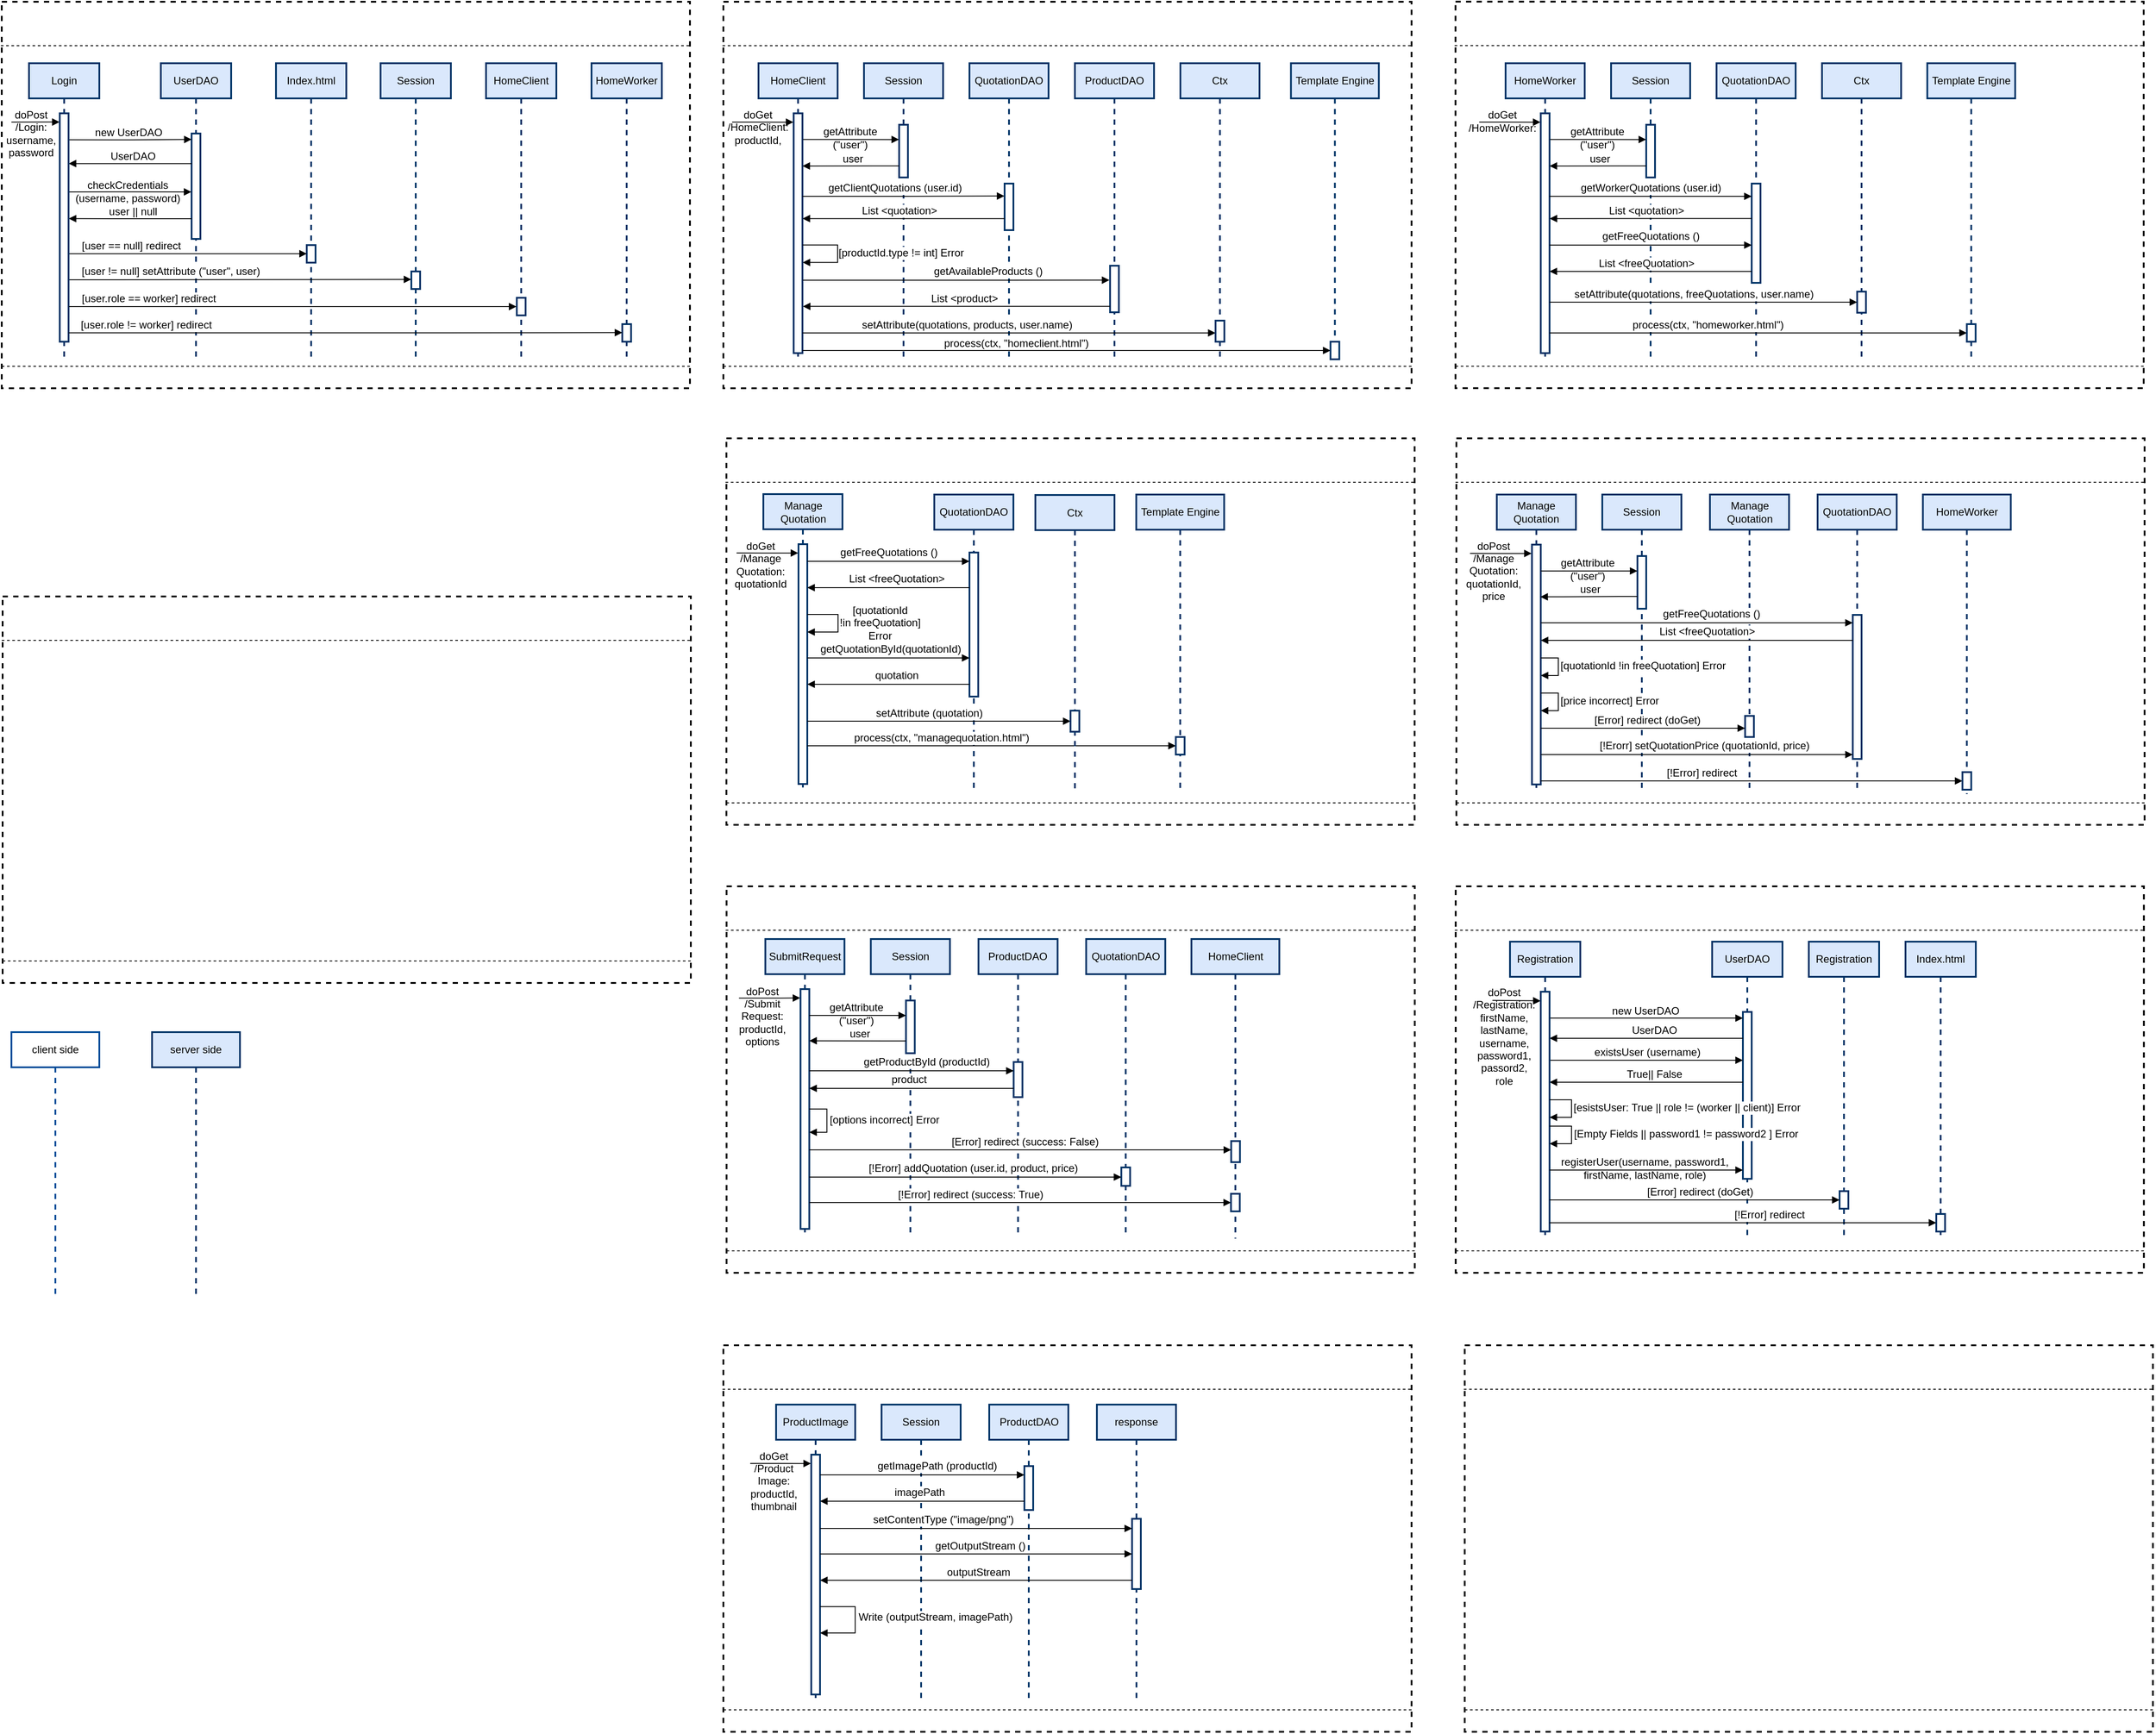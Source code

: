 <mxfile version="12.1.0" type="device" pages="1"><diagram id="R89b0RUzQgM9Dybxh03o" name="Page-1"><mxGraphModel dx="620" dy="973" grid="1" gridSize="10" guides="1" tooltips="1" connect="1" arrows="1" fold="1" page="1" pageScale="1" pageWidth="827" pageHeight="1169" math="0" shadow="0"><root><mxCell id="0"/><mxCell id="1" parent="0"/><mxCell id="Oautxqu5tnIt1btG9NJk-50" value="" style="rounded=0;whiteSpace=wrap;html=1;strokeColor=#000000;strokeWidth=2;fillColor=none;fontSize=14;align=center;aspect=fixed;dashed=1;allowArrows=0;connectable=0;" parent="1" vertex="1"><mxGeometry x="1673.5" y="520" width="783" height="440" as="geometry"/></mxCell><mxCell id="Oautxqu5tnIt1btG9NJk-87" value="" style="group" parent="1" vertex="1" connectable="0"><mxGeometry x="1910" y="584" width="90" height="340" as="geometry"/></mxCell><mxCell id="Oautxqu5tnIt1btG9NJk-63" value="QuotationDAO" style="shape=umlLifeline;perimeter=lifelinePerimeter;whiteSpace=wrap;html=1;container=1;collapsible=0;recursiveResize=0;outlineConnect=0;fillColor=#dae8fc;strokeColor=#003366;strokeWidth=2;" parent="Oautxqu5tnIt1btG9NJk-87" vertex="1"><mxGeometry width="90" height="340" as="geometry"/></mxCell><mxCell id="Oautxqu5tnIt1btG9NJk-64" value="" style="html=1;points=[];perimeter=orthogonalPerimeter;labelBackgroundColor=none;strokeColor=#003366;strokeWidth=2;" parent="Oautxqu5tnIt1btG9NJk-63" vertex="1"><mxGeometry x="40" y="66" width="10" height="164" as="geometry"/></mxCell><mxCell id="qIlYMBhM76hsiKJ_r9Zx-44" value="" style="rounded=0;whiteSpace=wrap;html=1;strokeColor=#000000;strokeWidth=2;fillColor=none;fontSize=14;align=center;aspect=fixed;dashed=1;allowArrows=0;connectable=0;" parent="1" vertex="1"><mxGeometry x="1670" y="23" width="783" height="440" as="geometry"/></mxCell><mxCell id="Oautxqu5tnIt1btG9NJk-36" value="" style="group" parent="1" vertex="1" connectable="0"><mxGeometry x="2502" y="22.833" width="784.783" height="440" as="geometry"/></mxCell><mxCell id="Oautxqu5tnIt1btG9NJk-37" value="" style="group" parent="Oautxqu5tnIt1btG9NJk-36" vertex="1" connectable="0"><mxGeometry width="784.783" height="440" as="geometry"/></mxCell><mxCell id="Oautxqu5tnIt1btG9NJk-2" value="" style="rounded=0;whiteSpace=wrap;html=1;strokeColor=#000000;strokeWidth=2;fillColor=none;fontSize=14;align=center;aspect=fixed;dashed=1;allowArrows=0;connectable=0;" parent="Oautxqu5tnIt1btG9NJk-37" vertex="1"><mxGeometry x="1" width="783" height="440" as="geometry"/></mxCell><mxCell id="Oautxqu5tnIt1btG9NJk-3" value="" style="endArrow=none;dashed=1;html=1;fontSize=14;exitX=0;exitY=0.945;exitDx=0;exitDy=0;exitPerimeter=0;entryX=1.001;entryY=0.948;entryDx=0;entryDy=0;entryPerimeter=0;" parent="Oautxqu5tnIt1btG9NJk-37" edge="1"><mxGeometry width="50" height="50" relative="1" as="geometry"><mxPoint x="1" y="415" as="sourcePoint"/><mxPoint x="784.783" y="415" as="targetPoint"/></mxGeometry></mxCell><mxCell id="Oautxqu5tnIt1btG9NJk-4" value="" style="endArrow=none;dashed=1;html=1;fontSize=14;exitX=0;exitY=0.945;exitDx=0;exitDy=0;exitPerimeter=0;entryX=1.001;entryY=0.948;entryDx=0;entryDy=0;entryPerimeter=0;" parent="Oautxqu5tnIt1btG9NJk-37" edge="1"><mxGeometry width="50" height="50" relative="1" as="geometry"><mxPoint y="50" as="sourcePoint"/><mxPoint x="783.783" y="50" as="targetPoint"/></mxGeometry></mxCell><mxCell id="qIlYMBhM76hsiKJ_r9Zx-57" value="Session" style="shape=umlLifeline;perimeter=lifelinePerimeter;whiteSpace=wrap;html=1;container=1;collapsible=0;recursiveResize=0;outlineConnect=0;fillColor=#dae8fc;strokeColor=#003366;strokeWidth=2;" parent="1" vertex="1"><mxGeometry x="1830" y="93" width="90" height="340" as="geometry"/></mxCell><mxCell id="qIlYMBhM76hsiKJ_r9Zx-58" value="" style="html=1;points=[];perimeter=orthogonalPerimeter;labelBackgroundColor=none;strokeColor=#003366;strokeWidth=2;" parent="qIlYMBhM76hsiKJ_r9Zx-57" vertex="1"><mxGeometry x="40" y="70" width="10" height="60" as="geometry"/></mxCell><mxCell id="qIlYMBhM76hsiKJ_r9Zx-4" value="" style="group;editable=0;allowArrows=0;connectable=0;" parent="1" vertex="1" connectable="0"><mxGeometry x="848" y="23" width="784.783" height="440" as="geometry"/></mxCell><mxCell id="qIlYMBhM76hsiKJ_r9Zx-1" value="" style="rounded=0;whiteSpace=wrap;html=1;strokeColor=#000000;strokeWidth=2;fillColor=none;fontSize=14;align=center;aspect=fixed;dashed=1;allowArrows=0;connectable=0;" parent="qIlYMBhM76hsiKJ_r9Zx-4" vertex="1"><mxGeometry x="1" width="783" height="440" as="geometry"/></mxCell><mxCell id="qIlYMBhM76hsiKJ_r9Zx-2" value="" style="endArrow=none;dashed=1;html=1;fontSize=14;exitX=0;exitY=0.945;exitDx=0;exitDy=0;exitPerimeter=0;entryX=1.001;entryY=0.948;entryDx=0;entryDy=0;entryPerimeter=0;" parent="qIlYMBhM76hsiKJ_r9Zx-4" edge="1"><mxGeometry width="50" height="50" relative="1" as="geometry"><mxPoint x="1" y="415" as="sourcePoint"/><mxPoint x="784.783" y="415" as="targetPoint"/></mxGeometry></mxCell><mxCell id="qIlYMBhM76hsiKJ_r9Zx-3" value="" style="endArrow=none;dashed=1;html=1;fontSize=14;exitX=0;exitY=0.945;exitDx=0;exitDy=0;exitPerimeter=0;entryX=1.001;entryY=0.948;entryDx=0;entryDy=0;entryPerimeter=0;" parent="qIlYMBhM76hsiKJ_r9Zx-4" edge="1"><mxGeometry width="50" height="50" relative="1" as="geometry"><mxPoint y="50" as="sourcePoint"/><mxPoint x="783.783" y="50" as="targetPoint"/></mxGeometry></mxCell><mxCell id="qIlYMBhM76hsiKJ_r9Zx-16" value="" style="html=1;verticalAlign=bottom;endArrow=block;entryX=-0.017;entryY=0.038;entryDx=0;entryDy=0;entryPerimeter=0;labelBackgroundColor=none;rounded=0;edgeStyle=orthogonalEdgeStyle;" parent="qIlYMBhM76hsiKJ_r9Zx-4" target="qIlYMBhM76hsiKJ_r9Zx-17" edge="1"><mxGeometry x="-0.047" y="-10" width="80" relative="1" as="geometry"><mxPoint x="12" y="137" as="sourcePoint"/><mxPoint x="53.39" y="136.87" as="targetPoint"/><Array as="points"><mxPoint x="12" y="137"/><mxPoint x="39" y="137"/></Array><mxPoint as="offset"/></mxGeometry></mxCell><mxCell id="qIlYMBhM76hsiKJ_r9Zx-19" value="doPost&lt;br&gt;/Login:&lt;br&gt;username,&lt;br&gt;password" style="text;html=1;resizable=0;points=[];align=center;verticalAlign=middle;labelBackgroundColor=none;" parent="qIlYMBhM76hsiKJ_r9Zx-16" vertex="1" connectable="0"><mxGeometry x="0.435" y="-1" relative="1" as="geometry"><mxPoint x="-18" y="12" as="offset"/></mxGeometry></mxCell><mxCell id="qIlYMBhM76hsiKJ_r9Zx-5" value="" style="group" parent="1" vertex="1" connectable="0"><mxGeometry x="849" y="700" width="784.783" height="440" as="geometry"/></mxCell><mxCell id="qIlYMBhM76hsiKJ_r9Zx-6" value="" style="rounded=0;whiteSpace=wrap;html=1;strokeColor=#000000;strokeWidth=2;fillColor=none;fontSize=14;align=center;aspect=fixed;dashed=1;allowArrows=0;connectable=0;" parent="qIlYMBhM76hsiKJ_r9Zx-5" vertex="1"><mxGeometry x="1" width="783" height="440" as="geometry"/></mxCell><mxCell id="qIlYMBhM76hsiKJ_r9Zx-7" value="" style="endArrow=none;dashed=1;html=1;fontSize=14;exitX=0;exitY=0.945;exitDx=0;exitDy=0;exitPerimeter=0;entryX=1.001;entryY=0.948;entryDx=0;entryDy=0;entryPerimeter=0;" parent="qIlYMBhM76hsiKJ_r9Zx-5" edge="1"><mxGeometry width="50" height="50" relative="1" as="geometry"><mxPoint x="1" y="415" as="sourcePoint"/><mxPoint x="784.783" y="415" as="targetPoint"/></mxGeometry></mxCell><mxCell id="qIlYMBhM76hsiKJ_r9Zx-8" value="" style="endArrow=none;dashed=1;html=1;fontSize=14;exitX=0;exitY=0.945;exitDx=0;exitDy=0;exitPerimeter=0;entryX=1.001;entryY=0.948;entryDx=0;entryDy=0;entryPerimeter=0;" parent="qIlYMBhM76hsiKJ_r9Zx-5" edge="1"><mxGeometry width="50" height="50" relative="1" as="geometry"><mxPoint y="50" as="sourcePoint"/><mxPoint x="783.783" y="50" as="targetPoint"/></mxGeometry></mxCell><mxCell id="qIlYMBhM76hsiKJ_r9Zx-14" value="client side" style="shape=umlLifeline;perimeter=lifelinePerimeter;whiteSpace=wrap;html=1;container=1;collapsible=0;recursiveResize=0;outlineConnect=0;strokeWidth=2;strokeColor=#004C99;" parent="1" vertex="1"><mxGeometry x="860" y="1196" width="100" height="300" as="geometry"/></mxCell><mxCell id="qIlYMBhM76hsiKJ_r9Zx-15" value="server side" style="shape=umlLifeline;perimeter=lifelinePerimeter;whiteSpace=wrap;html=1;container=1;collapsible=0;recursiveResize=0;outlineConnect=0;fillColor=#dae8fc;strokeColor=#003366;strokeWidth=2;" parent="1" vertex="1"><mxGeometry x="1020" y="1196" width="100" height="300" as="geometry"/></mxCell><mxCell id="qIlYMBhM76hsiKJ_r9Zx-11" value="UserDAO" style="shape=umlLifeline;perimeter=lifelinePerimeter;whiteSpace=wrap;html=1;container=1;collapsible=0;recursiveResize=0;outlineConnect=0;fillColor=#dae8fc;strokeColor=#003366;strokeWidth=2;" parent="1" vertex="1"><mxGeometry x="1030" y="93" width="80" height="337" as="geometry"/></mxCell><mxCell id="qIlYMBhM76hsiKJ_r9Zx-20" value="" style="html=1;points=[];perimeter=orthogonalPerimeter;labelBackgroundColor=none;strokeColor=#003366;strokeWidth=2;" parent="qIlYMBhM76hsiKJ_r9Zx-11" vertex="1"><mxGeometry x="35" y="80" width="10" height="120" as="geometry"/></mxCell><mxCell id="qIlYMBhM76hsiKJ_r9Zx-21" value="" style="html=1;verticalAlign=bottom;endArrow=block;labelBackgroundColor=none;exitX=0.98;exitY=0.116;exitDx=0;exitDy=0;exitPerimeter=0;edgeStyle=orthogonalEdgeStyle;rounded=0;entryX=0.003;entryY=0.056;entryDx=0;entryDy=0;entryPerimeter=0;" parent="1" source="qIlYMBhM76hsiKJ_r9Zx-17" target="qIlYMBhM76hsiKJ_r9Zx-20" edge="1"><mxGeometry x="-0.047" y="-10" width="80" relative="1" as="geometry"><mxPoint x="984.96" y="179.88" as="sourcePoint"/><mxPoint x="1130" y="184" as="targetPoint"/><mxPoint as="offset"/><Array as="points"><mxPoint x="995" y="180"/></Array></mxGeometry></mxCell><mxCell id="qIlYMBhM76hsiKJ_r9Zx-22" value="new UserDAO" style="text;html=1;resizable=0;points=[];align=center;verticalAlign=middle;labelBackgroundColor=none;" parent="qIlYMBhM76hsiKJ_r9Zx-21" vertex="1" connectable="0"><mxGeometry x="0.435" y="-1" relative="1" as="geometry"><mxPoint x="-33" y="-9" as="offset"/></mxGeometry></mxCell><mxCell id="qIlYMBhM76hsiKJ_r9Zx-23" value="" style="html=1;verticalAlign=bottom;endArrow=block;labelBackgroundColor=none;rounded=0;exitX=0;exitY=0.285;exitDx=0;exitDy=0;exitPerimeter=0;entryX=1.017;entryY=0.22;entryDx=0;entryDy=0;entryPerimeter=0;edgeStyle=orthogonalEdgeStyle;" parent="1" source="qIlYMBhM76hsiKJ_r9Zx-20" target="qIlYMBhM76hsiKJ_r9Zx-17" edge="1"><mxGeometry x="-0.047" y="-10" width="80" relative="1" as="geometry"><mxPoint x="1100" y="200" as="sourcePoint"/><mxPoint x="995" y="210" as="targetPoint"/><mxPoint as="offset"/><Array as="points"/></mxGeometry></mxCell><mxCell id="qIlYMBhM76hsiKJ_r9Zx-24" value="UserDAO" style="text;html=1;resizable=0;points=[];align=center;verticalAlign=middle;labelBackgroundColor=none;" parent="qIlYMBhM76hsiKJ_r9Zx-23" vertex="1" connectable="0"><mxGeometry x="0.435" y="-1" relative="1" as="geometry"><mxPoint x="33" y="-7" as="offset"/></mxGeometry></mxCell><mxCell id="qIlYMBhM76hsiKJ_r9Zx-25" value="" style="html=1;verticalAlign=bottom;endArrow=block;labelBackgroundColor=none;rounded=0;edgeStyle=orthogonalEdgeStyle;exitX=1.047;exitY=0.344;exitDx=0;exitDy=0;exitPerimeter=0;entryX=-0.023;entryY=0.554;entryDx=0;entryDy=0;entryPerimeter=0;" parent="1" source="qIlYMBhM76hsiKJ_r9Zx-17" target="qIlYMBhM76hsiKJ_r9Zx-20" edge="1"><mxGeometry x="-0.047" y="-10" width="80" relative="1" as="geometry"><mxPoint x="930" y="240" as="sourcePoint"/><mxPoint x="1136" y="240" as="targetPoint"/><mxPoint as="offset"/><Array as="points"/></mxGeometry></mxCell><mxCell id="qIlYMBhM76hsiKJ_r9Zx-26" value="checkCredentials&lt;br&gt;(username, password)" style="text;html=1;resizable=0;points=[];align=center;verticalAlign=middle;labelBackgroundColor=none;" parent="qIlYMBhM76hsiKJ_r9Zx-25" vertex="1" connectable="0"><mxGeometry x="0.435" y="-1" relative="1" as="geometry"><mxPoint x="-34" y="-2" as="offset"/></mxGeometry></mxCell><mxCell id="qIlYMBhM76hsiKJ_r9Zx-27" value="" style="html=1;verticalAlign=bottom;endArrow=block;labelBackgroundColor=none;rounded=0;edgeStyle=orthogonalEdgeStyle;entryX=1.02;entryY=0.461;entryDx=0;entryDy=0;entryPerimeter=0;" parent="1" target="qIlYMBhM76hsiKJ_r9Zx-17" edge="1"><mxGeometry x="-0.047" y="-10" width="80" relative="1" as="geometry"><mxPoint x="1065" y="270" as="sourcePoint"/><mxPoint x="950" y="270" as="targetPoint"/><mxPoint as="offset"/><Array as="points"><mxPoint x="995" y="270"/></Array></mxGeometry></mxCell><mxCell id="qIlYMBhM76hsiKJ_r9Zx-28" value="user || null" style="text;html=1;resizable=0;points=[];align=center;verticalAlign=middle;labelBackgroundColor=none;" parent="qIlYMBhM76hsiKJ_r9Zx-27" vertex="1" connectable="0"><mxGeometry x="0.435" y="-1" relative="1" as="geometry"><mxPoint x="33" y="-7" as="offset"/></mxGeometry></mxCell><mxCell id="qIlYMBhM76hsiKJ_r9Zx-29" value="Index.html" style="shape=umlLifeline;perimeter=lifelinePerimeter;whiteSpace=wrap;html=1;container=1;collapsible=0;recursiveResize=0;outlineConnect=0;strokeColor=#003366;strokeWidth=2;fillColor=#dae8fc;" parent="1" vertex="1"><mxGeometry x="1161" y="93" width="80" height="337" as="geometry"/></mxCell><mxCell id="qIlYMBhM76hsiKJ_r9Zx-32" value="" style="html=1;points=[];perimeter=orthogonalPerimeter;labelBackgroundColor=none;strokeColor=#003366;strokeWidth=2;" parent="qIlYMBhM76hsiKJ_r9Zx-29" vertex="1"><mxGeometry x="35" y="207" width="10" height="20" as="geometry"/></mxCell><mxCell id="qIlYMBhM76hsiKJ_r9Zx-30" value="" style="html=1;verticalAlign=bottom;endArrow=block;labelBackgroundColor=none;edgeStyle=orthogonalEdgeStyle;rounded=0;exitX=1.003;exitY=0.615;exitDx=0;exitDy=0;exitPerimeter=0;entryX=0.015;entryY=0.492;entryDx=0;entryDy=0;entryPerimeter=0;" parent="1" source="qIlYMBhM76hsiKJ_r9Zx-17" target="qIlYMBhM76hsiKJ_r9Zx-32" edge="1"><mxGeometry x="-0.047" y="-10" width="80" relative="1" as="geometry"><mxPoint x="925" y="310" as="sourcePoint"/><mxPoint x="1190" y="310" as="targetPoint"/><mxPoint as="offset"/><Array as="points"><mxPoint x="1064" y="310"/></Array></mxGeometry></mxCell><mxCell id="qIlYMBhM76hsiKJ_r9Zx-31" value="[user == null] redirect" style="text;html=1;resizable=0;points=[];align=center;verticalAlign=middle;labelBackgroundColor=none;" parent="qIlYMBhM76hsiKJ_r9Zx-30" vertex="1" connectable="0"><mxGeometry x="0.435" y="-1" relative="1" as="geometry"><mxPoint x="-124" y="-10" as="offset"/></mxGeometry></mxCell><mxCell id="qIlYMBhM76hsiKJ_r9Zx-33" value="" style="html=1;verticalAlign=bottom;endArrow=block;labelBackgroundColor=none;edgeStyle=orthogonalEdgeStyle;rounded=0;exitX=1;exitY=0.729;exitDx=0;exitDy=0;exitPerimeter=0;entryX=-0.004;entryY=0.455;entryDx=0;entryDy=0;entryPerimeter=0;" parent="1" source="qIlYMBhM76hsiKJ_r9Zx-17" target="qIlYMBhM76hsiKJ_r9Zx-36" edge="1"><mxGeometry x="-0.047" y="-10" width="80" relative="1" as="geometry"><mxPoint x="985.931" y="339.345" as="sourcePoint"/><mxPoint x="1290" y="339" as="targetPoint"/><mxPoint as="offset"/><Array as="points"><mxPoint x="925" y="339"/></Array></mxGeometry></mxCell><mxCell id="qIlYMBhM76hsiKJ_r9Zx-34" value="[user != null] setAttribute (&quot;user&quot;, user)" style="text;html=1;resizable=0;points=[];align=center;verticalAlign=middle;labelBackgroundColor=#FFFFFF;" parent="qIlYMBhM76hsiKJ_r9Zx-33" vertex="1" connectable="0"><mxGeometry x="0.435" y="-1" relative="1" as="geometry"><mxPoint x="-164" y="-10" as="offset"/></mxGeometry></mxCell><mxCell id="qIlYMBhM76hsiKJ_r9Zx-10" value="Login" style="shape=umlLifeline;perimeter=lifelinePerimeter;whiteSpace=wrap;html=1;container=1;collapsible=0;recursiveResize=0;outlineConnect=0;strokeColor=#003366;strokeWidth=2;fillColor=#dae8fc;" parent="1" vertex="1"><mxGeometry x="880" y="93" width="80" height="337" as="geometry"/></mxCell><mxCell id="qIlYMBhM76hsiKJ_r9Zx-17" value="" style="html=1;points=[];perimeter=orthogonalPerimeter;strokeColor=#003366;strokeWidth=2;" parent="qIlYMBhM76hsiKJ_r9Zx-10" vertex="1"><mxGeometry x="35" y="57" width="10" height="260" as="geometry"/></mxCell><mxCell id="qIlYMBhM76hsiKJ_r9Zx-35" value="Session" style="shape=umlLifeline;perimeter=lifelinePerimeter;whiteSpace=wrap;html=1;container=1;collapsible=0;recursiveResize=0;outlineConnect=0;strokeColor=#003366;strokeWidth=2;fillColor=#dae8fc;" parent="1" vertex="1"><mxGeometry x="1280" y="93" width="80" height="337" as="geometry"/></mxCell><mxCell id="qIlYMBhM76hsiKJ_r9Zx-36" value="" style="html=1;points=[];perimeter=orthogonalPerimeter;labelBackgroundColor=none;strokeColor=#003366;strokeWidth=2;" parent="qIlYMBhM76hsiKJ_r9Zx-35" vertex="1"><mxGeometry x="35" y="237" width="10" height="20" as="geometry"/></mxCell><mxCell id="qIlYMBhM76hsiKJ_r9Zx-12" value="HomeClient" style="shape=umlLifeline;perimeter=lifelinePerimeter;whiteSpace=wrap;html=1;container=1;collapsible=0;recursiveResize=0;outlineConnect=0;strokeColor=#003366;strokeWidth=2;fillColor=#dae8fc;" parent="1" vertex="1"><mxGeometry x="1400" y="93" width="80" height="337" as="geometry"/></mxCell><mxCell id="qIlYMBhM76hsiKJ_r9Zx-37" value="" style="html=1;points=[];perimeter=orthogonalPerimeter;labelBackgroundColor=none;strokeColor=#003366;strokeWidth=2;" parent="qIlYMBhM76hsiKJ_r9Zx-12" vertex="1"><mxGeometry x="35" y="267" width="10" height="20" as="geometry"/></mxCell><mxCell id="qIlYMBhM76hsiKJ_r9Zx-13" value="HomeWorker" style="shape=umlLifeline;perimeter=lifelinePerimeter;whiteSpace=wrap;html=1;container=1;collapsible=0;recursiveResize=0;outlineConnect=0;strokeColor=#003366;strokeWidth=2;fillColor=#dae8fc;" parent="1" vertex="1"><mxGeometry x="1520" y="93" width="80" height="337" as="geometry"/></mxCell><mxCell id="qIlYMBhM76hsiKJ_r9Zx-38" value="" style="html=1;points=[];perimeter=orthogonalPerimeter;labelBackgroundColor=none;strokeColor=#003366;strokeWidth=2;" parent="qIlYMBhM76hsiKJ_r9Zx-13" vertex="1"><mxGeometry x="35" y="297" width="10" height="20" as="geometry"/></mxCell><mxCell id="qIlYMBhM76hsiKJ_r9Zx-39" value="" style="html=1;verticalAlign=bottom;endArrow=block;labelBackgroundColor=none;edgeStyle=orthogonalEdgeStyle;rounded=0;exitX=1.039;exitY=0.846;exitDx=0;exitDy=0;exitPerimeter=0;entryX=-0.044;entryY=0.501;entryDx=0;entryDy=0;entryPerimeter=0;" parent="1" source="qIlYMBhM76hsiKJ_r9Zx-17" target="qIlYMBhM76hsiKJ_r9Zx-37" edge="1"><mxGeometry x="-0.047" y="-10" width="80" relative="1" as="geometry"><mxPoint x="930" y="370" as="sourcePoint"/><mxPoint x="1430" y="370" as="targetPoint"/><mxPoint as="offset"/><Array as="points"/></mxGeometry></mxCell><mxCell id="qIlYMBhM76hsiKJ_r9Zx-40" value="[user.role == worker] redirect" style="text;html=1;resizable=0;points=[];align=center;verticalAlign=middle;labelBackgroundColor=#FFFFFF;" parent="qIlYMBhM76hsiKJ_r9Zx-39" vertex="1" connectable="0"><mxGeometry x="0.435" y="-1" relative="1" as="geometry"><mxPoint x="-275" y="-10" as="offset"/></mxGeometry></mxCell><mxCell id="qIlYMBhM76hsiKJ_r9Zx-41" value="" style="html=1;verticalAlign=bottom;endArrow=block;labelBackgroundColor=none;edgeStyle=orthogonalEdgeStyle;rounded=0;entryX=0;entryY=0.484;entryDx=0;entryDy=0;entryPerimeter=0;exitX=1.017;exitY=0.961;exitDx=0;exitDy=0;exitPerimeter=0;" parent="1" source="qIlYMBhM76hsiKJ_r9Zx-17" target="qIlYMBhM76hsiKJ_r9Zx-38" edge="1"><mxGeometry x="-0.047" y="-10" width="80" relative="1" as="geometry"><mxPoint x="930" y="400" as="sourcePoint"/><mxPoint x="1540" y="400" as="targetPoint"/><mxPoint as="offset"/><Array as="points"/></mxGeometry></mxCell><mxCell id="qIlYMBhM76hsiKJ_r9Zx-42" value="[user.role != worker] redirect" style="text;html=1;resizable=0;points=[];align=center;verticalAlign=middle;labelBackgroundColor=#FFFFFF;" parent="qIlYMBhM76hsiKJ_r9Zx-41" vertex="1" connectable="0"><mxGeometry x="0.435" y="-1" relative="1" as="geometry"><mxPoint x="-364" y="-10" as="offset"/></mxGeometry></mxCell><mxCell id="qIlYMBhM76hsiKJ_r9Zx-47" value="HomeClient" style="shape=umlLifeline;perimeter=lifelinePerimeter;whiteSpace=wrap;html=1;container=1;collapsible=0;recursiveResize=0;outlineConnect=0;fillColor=#dae8fc;strokeColor=#003366;strokeWidth=2;" parent="1" vertex="1"><mxGeometry x="1710" y="93" width="90" height="340" as="geometry"/></mxCell><mxCell id="qIlYMBhM76hsiKJ_r9Zx-52" value="" style="html=1;points=[];perimeter=orthogonalPerimeter;labelBackgroundColor=none;strokeColor=#003366;strokeWidth=2;" parent="qIlYMBhM76hsiKJ_r9Zx-47" vertex="1"><mxGeometry x="40" y="57" width="10" height="273" as="geometry"/></mxCell><mxCell id="qIlYMBhM76hsiKJ_r9Zx-67" value="" style="html=1;verticalAlign=bottom;endArrow=block;labelBackgroundColor=none;rounded=0;edgeStyle=orthogonalEdgeStyle;exitX=1.007;exitY=0.549;exitDx=0;exitDy=0;exitPerimeter=0;entryX=1.02;entryY=0.622;entryDx=0;entryDy=0;entryPerimeter=0;" parent="qIlYMBhM76hsiKJ_r9Zx-47" source="qIlYMBhM76hsiKJ_r9Zx-52" target="qIlYMBhM76hsiKJ_r9Zx-52" edge="1"><mxGeometry x="-0.047" y="-10" width="80" relative="1" as="geometry"><mxPoint x="50" y="207" as="sourcePoint"/><mxPoint x="60" y="227" as="targetPoint"/><Array as="points"><mxPoint x="90" y="207"/><mxPoint x="90" y="227"/></Array><mxPoint as="offset"/></mxGeometry></mxCell><mxCell id="qIlYMBhM76hsiKJ_r9Zx-68" value="[productId.type != int] Error" style="text;html=1;resizable=0;points=[];align=center;verticalAlign=middle;labelBackgroundColor=#ffffff;" parent="qIlYMBhM76hsiKJ_r9Zx-67" vertex="1" connectable="0"><mxGeometry x="0.039" y="-13" relative="1" as="geometry"><mxPoint x="85" y="-3" as="offset"/></mxGeometry></mxCell><mxCell id="qIlYMBhM76hsiKJ_r9Zx-48" value="QuotationDAO" style="shape=umlLifeline;perimeter=lifelinePerimeter;whiteSpace=wrap;html=1;container=1;collapsible=0;recursiveResize=0;outlineConnect=0;fillColor=#dae8fc;strokeColor=#003366;strokeWidth=2;" parent="1" vertex="1"><mxGeometry x="1950" y="93" width="90" height="340" as="geometry"/></mxCell><mxCell id="qIlYMBhM76hsiKJ_r9Zx-54" value="" style="html=1;points=[];perimeter=orthogonalPerimeter;labelBackgroundColor=none;strokeColor=#003366;strokeWidth=2;" parent="qIlYMBhM76hsiKJ_r9Zx-48" vertex="1"><mxGeometry x="40" y="137" width="10" height="53" as="geometry"/></mxCell><mxCell id="qIlYMBhM76hsiKJ_r9Zx-49" value="ProductDAO" style="shape=umlLifeline;perimeter=lifelinePerimeter;whiteSpace=wrap;html=1;container=1;collapsible=0;recursiveResize=0;outlineConnect=0;fillColor=#dae8fc;strokeColor=#003366;strokeWidth=2;" parent="1" vertex="1"><mxGeometry x="2070" y="93" width="90" height="340" as="geometry"/></mxCell><mxCell id="qIlYMBhM76hsiKJ_r9Zx-70" value="" style="html=1;points=[];perimeter=orthogonalPerimeter;labelBackgroundColor=none;strokeColor=#003366;strokeWidth=2;" parent="qIlYMBhM76hsiKJ_r9Zx-49" vertex="1"><mxGeometry x="40" y="230.5" width="10" height="53" as="geometry"/></mxCell><mxCell id="qIlYMBhM76hsiKJ_r9Zx-55" value="" style="html=1;verticalAlign=bottom;endArrow=block;labelBackgroundColor=none;rounded=0;edgeStyle=orthogonalEdgeStyle;exitX=0.99;exitY=0.346;exitDx=0;exitDy=0;exitPerimeter=0;entryX=-0.022;entryY=0.267;entryDx=0;entryDy=0;entryPerimeter=0;" parent="1" source="qIlYMBhM76hsiKJ_r9Zx-52" target="qIlYMBhM76hsiKJ_r9Zx-54" edge="1"><mxGeometry x="-0.047" y="-10" width="80" relative="1" as="geometry"><mxPoint x="1770" y="244" as="sourcePoint"/><mxPoint x="1980" y="239" as="targetPoint"/><Array as="points"><mxPoint x="1875" y="244"/></Array><mxPoint as="offset"/></mxGeometry></mxCell><mxCell id="qIlYMBhM76hsiKJ_r9Zx-59" value="" style="html=1;verticalAlign=bottom;endArrow=block;labelBackgroundColor=none;rounded=0;entryX=-0.01;entryY=0.281;entryDx=0;entryDy=0;entryPerimeter=0;edgeStyle=orthogonalEdgeStyle;exitX=1.058;exitY=0.109;exitDx=0;exitDy=0;exitPerimeter=0;" parent="1" source="qIlYMBhM76hsiKJ_r9Zx-52" target="qIlYMBhM76hsiKJ_r9Zx-58" edge="1"><mxGeometry x="-0.047" y="-10" width="80" relative="1" as="geometry"><mxPoint x="1770" y="180" as="sourcePoint"/><mxPoint x="1860" y="180" as="targetPoint"/><Array as="points"><mxPoint x="1810" y="180"/></Array><mxPoint as="offset"/></mxGeometry></mxCell><mxCell id="qIlYMBhM76hsiKJ_r9Zx-60" value="getAttribute&lt;br&gt;(&quot;user&quot;)" style="text;html=1;resizable=0;points=[];align=center;verticalAlign=middle;labelBackgroundColor=none;" parent="qIlYMBhM76hsiKJ_r9Zx-59" vertex="1" connectable="0"><mxGeometry x="0.039" y="-13" relative="1" as="geometry"><mxPoint x="-4" y="-15" as="offset"/></mxGeometry></mxCell><mxCell id="qIlYMBhM76hsiKJ_r9Zx-61" value="" style="html=1;verticalAlign=bottom;endArrow=block;labelBackgroundColor=none;rounded=0;edgeStyle=orthogonalEdgeStyle;exitX=-0.02;exitY=0.782;exitDx=0;exitDy=0;exitPerimeter=0;" parent="1" source="qIlYMBhM76hsiKJ_r9Zx-58" edge="1"><mxGeometry x="-0.047" y="-10" width="80" relative="1" as="geometry"><mxPoint x="1850" y="210" as="sourcePoint"/><mxPoint x="1760" y="210" as="targetPoint"/><Array as="points"><mxPoint x="1840" y="210"/></Array><mxPoint as="offset"/></mxGeometry></mxCell><mxCell id="qIlYMBhM76hsiKJ_r9Zx-63" value="user" style="text;html=1;resizable=0;points=[];align=center;verticalAlign=middle;labelBackgroundColor=none;" parent="qIlYMBhM76hsiKJ_r9Zx-61" vertex="1" connectable="0"><mxGeometry x="-0.28" y="1" relative="1" as="geometry"><mxPoint x="-14" y="-9" as="offset"/></mxGeometry></mxCell><mxCell id="qIlYMBhM76hsiKJ_r9Zx-64" value="" style="html=1;verticalAlign=bottom;endArrow=block;labelBackgroundColor=none;rounded=0;edgeStyle=orthogonalEdgeStyle;exitX=-0.012;exitY=0.753;exitDx=0;exitDy=0;exitPerimeter=0;entryX=1.012;entryY=0.439;entryDx=0;entryDy=0;entryPerimeter=0;" parent="1" source="qIlYMBhM76hsiKJ_r9Zx-54" target="qIlYMBhM76hsiKJ_r9Zx-52" edge="1"><mxGeometry x="-0.047" y="-10" width="80" relative="1" as="geometry"><mxPoint x="1970" y="270" as="sourcePoint"/><mxPoint x="1770" y="270" as="targetPoint"/><Array as="points"/><mxPoint as="offset"/></mxGeometry></mxCell><mxCell id="qIlYMBhM76hsiKJ_r9Zx-65" value="getClientQuotations (user.id)" style="text;html=1;resizable=0;points=[];align=center;verticalAlign=middle;labelBackgroundColor=#ffffff;" parent="qIlYMBhM76hsiKJ_r9Zx-64" vertex="1" connectable="0"><mxGeometry x="0.039" y="-13" relative="1" as="geometry"><mxPoint x="-6" y="-22" as="offset"/></mxGeometry></mxCell><mxCell id="qIlYMBhM76hsiKJ_r9Zx-66" value="List &amp;lt;quotation&amp;gt;" style="text;html=1;resizable=0;points=[];align=center;verticalAlign=middle;labelBackgroundColor=#ffffff;" parent="qIlYMBhM76hsiKJ_r9Zx-64" vertex="1" connectable="0"><mxGeometry x="-0.231" relative="1" as="geometry"><mxPoint x="-32" y="-9" as="offset"/></mxGeometry></mxCell><mxCell id="qIlYMBhM76hsiKJ_r9Zx-69" value="" style="html=1;verticalAlign=bottom;endArrow=block;labelBackgroundColor=none;rounded=0;edgeStyle=orthogonalEdgeStyle;entryX=-0.076;entryY=0.31;entryDx=0;entryDy=0;entryPerimeter=0;exitX=1.035;exitY=0.696;exitDx=0;exitDy=0;exitPerimeter=0;" parent="1" source="qIlYMBhM76hsiKJ_r9Zx-52" target="qIlYMBhM76hsiKJ_r9Zx-70" edge="1"><mxGeometry x="-0.047" y="-10" width="80" relative="1" as="geometry"><mxPoint x="1770" y="340" as="sourcePoint"/><mxPoint x="2050" y="340" as="targetPoint"/><Array as="points"><mxPoint x="1935" y="340"/></Array><mxPoint as="offset"/></mxGeometry></mxCell><mxCell id="qIlYMBhM76hsiKJ_r9Zx-72" value="getAvailableProducts ()" style="text;html=1;resizable=0;points=[];align=center;verticalAlign=middle;labelBackgroundColor=#ffffff;" parent="qIlYMBhM76hsiKJ_r9Zx-69" vertex="1" connectable="0"><mxGeometry y="-19" relative="1" as="geometry"><mxPoint x="36" y="-29" as="offset"/></mxGeometry></mxCell><mxCell id="qIlYMBhM76hsiKJ_r9Zx-73" value="" style="html=1;verticalAlign=bottom;endArrow=block;labelBackgroundColor=none;rounded=0;edgeStyle=orthogonalEdgeStyle;entryX=1.044;entryY=0.805;entryDx=0;entryDy=0;entryPerimeter=0;exitX=0;exitY=0.873;exitDx=0;exitDy=0;exitPerimeter=0;" parent="1" source="qIlYMBhM76hsiKJ_r9Zx-70" target="qIlYMBhM76hsiKJ_r9Zx-52" edge="1"><mxGeometry x="-0.047" y="-10" width="80" relative="1" as="geometry"><mxPoint x="2100" y="370" as="sourcePoint"/><mxPoint x="1770" y="370" as="targetPoint"/><Array as="points"/><mxPoint as="offset"/></mxGeometry></mxCell><mxCell id="qIlYMBhM76hsiKJ_r9Zx-75" value="List &amp;lt;product&amp;gt;" style="text;html=1;resizable=0;points=[];align=center;verticalAlign=middle;labelBackgroundColor=none;" parent="qIlYMBhM76hsiKJ_r9Zx-73" vertex="1" connectable="0"><mxGeometry x="-0.231" relative="1" as="geometry"><mxPoint x="-32" y="-9" as="offset"/></mxGeometry></mxCell><mxCell id="qIlYMBhM76hsiKJ_r9Zx-79" value="" style="html=1;verticalAlign=bottom;endArrow=block;labelBackgroundColor=none;rounded=0;edgeStyle=orthogonalEdgeStyle;" parent="1" source="qIlYMBhM76hsiKJ_r9Zx-52" target="qIlYMBhM76hsiKJ_r9Zx-78" edge="1"><mxGeometry x="-0.047" y="-10" width="80" relative="1" as="geometry"><mxPoint x="1760" y="400" as="sourcePoint"/><mxPoint x="2220" y="400" as="targetPoint"/><Array as="points"><mxPoint x="1930" y="420"/><mxPoint x="1930" y="420"/></Array><mxPoint as="offset"/></mxGeometry></mxCell><mxCell id="qIlYMBhM76hsiKJ_r9Zx-80" value="&lt;span style=&quot;background-color: rgb(255 , 255 , 255)&quot;&gt;process(ctx, &quot;homeclient.html&quot;)&lt;/span&gt;" style="text;html=1;resizable=0;points=[];align=center;verticalAlign=middle;labelBackgroundColor=none;" parent="qIlYMBhM76hsiKJ_r9Zx-79" vertex="1" connectable="0"><mxGeometry y="-19" relative="1" as="geometry"><mxPoint x="-57.5" y="-27.5" as="offset"/></mxGeometry></mxCell><mxCell id="Oautxqu5tnIt1btG9NJk-5" value="" style="group" parent="1" vertex="1" connectable="0"><mxGeometry x="2315.786" y="93" width="100" height="337" as="geometry"/></mxCell><mxCell id="qIlYMBhM76hsiKJ_r9Zx-77" value="Template Engine" style="shape=umlLifeline;perimeter=lifelinePerimeter;whiteSpace=wrap;html=1;container=1;collapsible=0;recursiveResize=0;outlineConnect=0;strokeColor=#003366;strokeWidth=2;fillColor=#dae8fc;" parent="Oautxqu5tnIt1btG9NJk-5" vertex="1"><mxGeometry width="100" height="337" as="geometry"/></mxCell><mxCell id="qIlYMBhM76hsiKJ_r9Zx-78" value="" style="html=1;points=[];perimeter=orthogonalPerimeter;labelBackgroundColor=none;strokeColor=#003366;strokeWidth=2;" parent="qIlYMBhM76hsiKJ_r9Zx-77" vertex="1"><mxGeometry x="45" y="317" width="10" height="20" as="geometry"/></mxCell><mxCell id="Oautxqu5tnIt1btG9NJk-6" value="" style="html=1;verticalAlign=bottom;endArrow=block;labelBackgroundColor=none;rounded=0;edgeStyle=orthogonalEdgeStyle;entryX=-0.028;entryY=0.037;entryDx=0;entryDy=0;entryPerimeter=0;" parent="1" target="Oautxqu5tnIt1btG9NJk-11" edge="1"><mxGeometry x="-0.047" y="-10" width="80" relative="1" as="geometry"><mxPoint x="2530" y="160" as="sourcePoint"/><mxPoint x="911" y="137" as="targetPoint"/><Array as="points"><mxPoint x="2561" y="160"/></Array><mxPoint as="offset"/></mxGeometry></mxCell><mxCell id="Oautxqu5tnIt1btG9NJk-7" value="doGet&lt;br&gt;/HomeWorker:" style="text;html=1;resizable=0;points=[];align=center;verticalAlign=middle;labelBackgroundColor=none;" parent="Oautxqu5tnIt1btG9NJk-6" vertex="1" connectable="0"><mxGeometry x="0.039" y="-13" relative="1" as="geometry"><mxPoint x="-10" y="-14" as="offset"/></mxGeometry></mxCell><mxCell id="Oautxqu5tnIt1btG9NJk-8" value="Session" style="shape=umlLifeline;perimeter=lifelinePerimeter;whiteSpace=wrap;html=1;container=1;collapsible=0;recursiveResize=0;outlineConnect=0;fillColor=#dae8fc;strokeColor=#003366;strokeWidth=2;" parent="1" vertex="1"><mxGeometry x="2680" y="93" width="90" height="340" as="geometry"/></mxCell><mxCell id="Oautxqu5tnIt1btG9NJk-9" value="" style="html=1;points=[];perimeter=orthogonalPerimeter;labelBackgroundColor=none;strokeColor=#003366;strokeWidth=2;" parent="Oautxqu5tnIt1btG9NJk-8" vertex="1"><mxGeometry x="40" y="70" width="10" height="60" as="geometry"/></mxCell><mxCell id="Oautxqu5tnIt1btG9NJk-10" value="HomeWorker" style="shape=umlLifeline;perimeter=lifelinePerimeter;whiteSpace=wrap;html=1;container=1;collapsible=0;recursiveResize=0;outlineConnect=0;fillColor=#dae8fc;strokeColor=#003366;strokeWidth=2;" parent="1" vertex="1"><mxGeometry x="2560" y="93" width="90" height="340" as="geometry"/></mxCell><mxCell id="Oautxqu5tnIt1btG9NJk-11" value="" style="html=1;points=[];perimeter=orthogonalPerimeter;labelBackgroundColor=none;strokeColor=#003366;strokeWidth=2;" parent="Oautxqu5tnIt1btG9NJk-10" vertex="1"><mxGeometry x="40" y="57" width="10" height="273" as="geometry"/></mxCell><mxCell id="Oautxqu5tnIt1btG9NJk-14" value="QuotationDAO" style="shape=umlLifeline;perimeter=lifelinePerimeter;whiteSpace=wrap;html=1;container=1;collapsible=0;recursiveResize=0;outlineConnect=0;fillColor=#dae8fc;strokeColor=#003366;strokeWidth=2;" parent="1" vertex="1"><mxGeometry x="2800" y="93" width="90" height="340" as="geometry"/></mxCell><mxCell id="Oautxqu5tnIt1btG9NJk-15" value="" style="html=1;points=[];perimeter=orthogonalPerimeter;labelBackgroundColor=none;strokeColor=#003366;strokeWidth=2;" parent="Oautxqu5tnIt1btG9NJk-14" vertex="1"><mxGeometry x="40" y="137" width="10" height="113" as="geometry"/></mxCell><mxCell id="Oautxqu5tnIt1btG9NJk-16" value="Ctx" style="shape=umlLifeline;perimeter=lifelinePerimeter;whiteSpace=wrap;html=1;container=1;collapsible=0;recursiveResize=0;outlineConnect=0;fillColor=#dae8fc;strokeColor=#003366;strokeWidth=2;" parent="1" vertex="1"><mxGeometry x="2920" y="93" width="90" height="340" as="geometry"/></mxCell><mxCell id="Oautxqu5tnIt1btG9NJk-17" value="" style="html=1;points=[];perimeter=orthogonalPerimeter;labelBackgroundColor=none;strokeColor=#003366;strokeWidth=2;" parent="Oautxqu5tnIt1btG9NJk-16" vertex="1"><mxGeometry x="40" y="260" width="10" height="24" as="geometry"/></mxCell><mxCell id="Oautxqu5tnIt1btG9NJk-18" value="" style="html=1;verticalAlign=bottom;endArrow=block;labelBackgroundColor=none;rounded=0;edgeStyle=orthogonalEdgeStyle;exitX=0.99;exitY=0.346;exitDx=0;exitDy=0;exitPerimeter=0;" parent="1" source="Oautxqu5tnIt1btG9NJk-11" target="Oautxqu5tnIt1btG9NJk-15" edge="1"><mxGeometry x="-0.047" y="-10" width="80" relative="1" as="geometry"><mxPoint x="2620" y="244" as="sourcePoint"/><mxPoint x="2840" y="245" as="targetPoint"/><Array as="points"><mxPoint x="2780" y="244"/><mxPoint x="2780" y="244"/></Array><mxPoint as="offset"/></mxGeometry></mxCell><mxCell id="Oautxqu5tnIt1btG9NJk-19" value="" style="html=1;verticalAlign=bottom;endArrow=block;labelBackgroundColor=none;rounded=0;entryX=-0.01;entryY=0.281;entryDx=0;entryDy=0;entryPerimeter=0;edgeStyle=orthogonalEdgeStyle;exitX=1.058;exitY=0.109;exitDx=0;exitDy=0;exitPerimeter=0;" parent="1" source="Oautxqu5tnIt1btG9NJk-11" target="Oautxqu5tnIt1btG9NJk-9" edge="1"><mxGeometry x="-0.047" y="-10" width="80" relative="1" as="geometry"><mxPoint x="2620" y="180" as="sourcePoint"/><mxPoint x="2710" y="180" as="targetPoint"/><Array as="points"><mxPoint x="2660" y="180"/></Array><mxPoint as="offset"/></mxGeometry></mxCell><mxCell id="Oautxqu5tnIt1btG9NJk-20" value="getAttribute&lt;br&gt;(&quot;user&quot;)" style="text;html=1;resizable=0;points=[];align=center;verticalAlign=middle;labelBackgroundColor=none;" parent="Oautxqu5tnIt1btG9NJk-19" vertex="1" connectable="0"><mxGeometry x="0.039" y="-13" relative="1" as="geometry"><mxPoint x="-4" y="-15" as="offset"/></mxGeometry></mxCell><mxCell id="Oautxqu5tnIt1btG9NJk-21" value="" style="html=1;verticalAlign=bottom;endArrow=block;labelBackgroundColor=none;rounded=0;edgeStyle=orthogonalEdgeStyle;exitX=-0.02;exitY=0.782;exitDx=0;exitDy=0;exitPerimeter=0;" parent="1" source="Oautxqu5tnIt1btG9NJk-9" edge="1"><mxGeometry x="-0.047" y="-10" width="80" relative="1" as="geometry"><mxPoint x="2700" y="210" as="sourcePoint"/><mxPoint x="2610" y="210" as="targetPoint"/><Array as="points"><mxPoint x="2690" y="210"/></Array><mxPoint as="offset"/></mxGeometry></mxCell><mxCell id="Oautxqu5tnIt1btG9NJk-22" value="user" style="text;html=1;resizable=0;points=[];align=center;verticalAlign=middle;labelBackgroundColor=none;" parent="Oautxqu5tnIt1btG9NJk-21" vertex="1" connectable="0"><mxGeometry x="-0.28" y="1" relative="1" as="geometry"><mxPoint x="-14" y="-9" as="offset"/></mxGeometry></mxCell><mxCell id="Oautxqu5tnIt1btG9NJk-23" value="" style="html=1;verticalAlign=bottom;endArrow=block;labelBackgroundColor=none;rounded=0;edgeStyle=orthogonalEdgeStyle;entryX=1.012;entryY=0.439;entryDx=0;entryDy=0;entryPerimeter=0;" parent="1" source="Oautxqu5tnIt1btG9NJk-15" target="Oautxqu5tnIt1btG9NJk-11" edge="1"><mxGeometry x="-0.047" y="-10" width="80" relative="1" as="geometry"><mxPoint x="2820" y="270" as="sourcePoint"/><mxPoint x="2620" y="270" as="targetPoint"/><Array as="points"><mxPoint x="2725" y="270"/></Array><mxPoint as="offset"/></mxGeometry></mxCell><mxCell id="Oautxqu5tnIt1btG9NJk-24" value="getWorkerQuotations (user.id)" style="text;html=1;resizable=0;points=[];align=center;verticalAlign=middle;labelBackgroundColor=#ffffff;" parent="Oautxqu5tnIt1btG9NJk-23" vertex="1" connectable="0"><mxGeometry x="0.039" y="-13" relative="1" as="geometry"><mxPoint x="4.5" y="-22" as="offset"/></mxGeometry></mxCell><mxCell id="Oautxqu5tnIt1btG9NJk-25" value="List &amp;lt;quotation&amp;gt;" style="text;html=1;resizable=0;points=[];align=center;verticalAlign=middle;labelBackgroundColor=#ffffff;" parent="Oautxqu5tnIt1btG9NJk-23" vertex="1" connectable="0"><mxGeometry x="-0.231" relative="1" as="geometry"><mxPoint x="-32" y="-9" as="offset"/></mxGeometry></mxCell><mxCell id="Oautxqu5tnIt1btG9NJk-26" value="" style="html=1;verticalAlign=bottom;endArrow=block;labelBackgroundColor=none;rounded=0;edgeStyle=orthogonalEdgeStyle;" parent="1" source="Oautxqu5tnIt1btG9NJk-11" target="Oautxqu5tnIt1btG9NJk-15" edge="1"><mxGeometry x="-0.047" y="-10" width="80" relative="1" as="geometry"><mxPoint x="2620" y="340" as="sourcePoint"/><mxPoint x="2900" y="340" as="targetPoint"/><Array as="points"><mxPoint x="2830" y="300"/><mxPoint x="2830" y="300"/></Array><mxPoint as="offset"/></mxGeometry></mxCell><mxCell id="Oautxqu5tnIt1btG9NJk-27" value="getFreeQuotations ()" style="text;html=1;resizable=0;points=[];align=center;verticalAlign=middle;labelBackgroundColor=#ffffff;" parent="Oautxqu5tnIt1btG9NJk-26" vertex="1" connectable="0"><mxGeometry y="-19" relative="1" as="geometry"><mxPoint y="-29" as="offset"/></mxGeometry></mxCell><mxCell id="Oautxqu5tnIt1btG9NJk-28" value="" style="html=1;verticalAlign=bottom;endArrow=block;labelBackgroundColor=none;rounded=0;edgeStyle=orthogonalEdgeStyle;" parent="1" source="Oautxqu5tnIt1btG9NJk-15" target="Oautxqu5tnIt1btG9NJk-11" edge="1"><mxGeometry x="-0.047" y="-10" width="80" relative="1" as="geometry"><mxPoint x="2950" y="370" as="sourcePoint"/><mxPoint x="2610" y="370" as="targetPoint"/><Array as="points"><mxPoint x="2720" y="330"/><mxPoint x="2720" y="330"/></Array><mxPoint as="offset"/></mxGeometry></mxCell><mxCell id="Oautxqu5tnIt1btG9NJk-29" value="List &amp;lt;freeQuotation&amp;gt;" style="text;html=1;resizable=0;points=[];align=center;verticalAlign=middle;labelBackgroundColor=#ffffff;" parent="Oautxqu5tnIt1btG9NJk-28" vertex="1" connectable="0"><mxGeometry x="-0.231" relative="1" as="geometry"><mxPoint x="-32" y="-9" as="offset"/></mxGeometry></mxCell><mxCell id="Oautxqu5tnIt1btG9NJk-30" value="" style="html=1;verticalAlign=bottom;endArrow=block;labelBackgroundColor=none;rounded=0;edgeStyle=orthogonalEdgeStyle;" parent="1" source="Oautxqu5tnIt1btG9NJk-11" target="Oautxqu5tnIt1btG9NJk-34" edge="1"><mxGeometry x="-0.047" y="-10" width="80" relative="1" as="geometry"><mxPoint x="2610" y="400" as="sourcePoint"/><mxPoint x="3070" y="400" as="targetPoint"/><Array as="points"><mxPoint x="2760" y="400"/><mxPoint x="2760" y="400"/></Array><mxPoint as="offset"/></mxGeometry></mxCell><mxCell id="Oautxqu5tnIt1btG9NJk-31" value="process(ctx, &quot;homeworker.html&quot;)" style="text;html=1;resizable=0;points=[];align=center;verticalAlign=middle;labelBackgroundColor=#ffffff;" parent="Oautxqu5tnIt1btG9NJk-30" vertex="1" connectable="0"><mxGeometry y="-19" relative="1" as="geometry"><mxPoint x="-57.5" y="-28.5" as="offset"/></mxGeometry></mxCell><mxCell id="Oautxqu5tnIt1btG9NJk-32" value="" style="group" parent="1" vertex="1" connectable="0"><mxGeometry x="3039.786" y="93" width="100" height="337" as="geometry"/></mxCell><mxCell id="Oautxqu5tnIt1btG9NJk-33" value="Template Engine" style="shape=umlLifeline;perimeter=lifelinePerimeter;whiteSpace=wrap;html=1;container=1;collapsible=0;recursiveResize=0;outlineConnect=0;strokeColor=#003366;strokeWidth=2;fillColor=#dae8fc;" parent="Oautxqu5tnIt1btG9NJk-32" vertex="1"><mxGeometry width="100" height="337" as="geometry"/></mxCell><mxCell id="Oautxqu5tnIt1btG9NJk-34" value="" style="html=1;points=[];perimeter=orthogonalPerimeter;labelBackgroundColor=none;strokeColor=#003366;strokeWidth=2;" parent="Oautxqu5tnIt1btG9NJk-32" vertex="1"><mxGeometry x="45" y="297" width="10" height="20" as="geometry"/></mxCell><mxCell id="Oautxqu5tnIt1btG9NJk-42" value="" style="html=1;verticalAlign=bottom;endArrow=block;labelBackgroundColor=none;rounded=0;edgeStyle=orthogonalEdgeStyle;" parent="1" source="Oautxqu5tnIt1btG9NJk-11" target="Oautxqu5tnIt1btG9NJk-17" edge="1"><mxGeometry x="-0.047" y="-10" width="80" relative="1" as="geometry"><mxPoint x="2607.5" y="364.333" as="sourcePoint"/><mxPoint x="3082.286" y="364.333" as="targetPoint"/><Array as="points"><mxPoint x="2700" y="365"/><mxPoint x="2700" y="365"/></Array><mxPoint as="offset"/></mxGeometry></mxCell><mxCell id="Oautxqu5tnIt1btG9NJk-43" value="setAttribute(quotations, freeQuotations, user.name)" style="text;html=1;resizable=0;points=[];align=center;verticalAlign=middle;labelBackgroundColor=#ffffff;" parent="Oautxqu5tnIt1btG9NJk-42" vertex="1" connectable="0"><mxGeometry y="-19" relative="1" as="geometry"><mxPoint x="-11.5" y="-28.5" as="offset"/></mxGeometry></mxCell><mxCell id="Oautxqu5tnIt1btG9NJk-47" value="" style="html=1;verticalAlign=bottom;endArrow=block;labelBackgroundColor=none;rounded=0;edgeStyle=orthogonalEdgeStyle;" parent="1" source="qIlYMBhM76hsiKJ_r9Zx-52" target="Oautxqu5tnIt1btG9NJk-45" edge="1"><mxGeometry x="-0.047" y="-10" width="80" relative="1" as="geometry"><mxPoint x="1770" y="429.905" as="sourcePoint"/><mxPoint x="2370.786" y="429.905" as="targetPoint"/><Array as="points"><mxPoint x="1990" y="400"/><mxPoint x="1990" y="400"/></Array><mxPoint as="offset"/></mxGeometry></mxCell><mxCell id="Oautxqu5tnIt1btG9NJk-48" value="&lt;span style=&quot;background-color: rgb(255 , 255 , 255)&quot;&gt;setAttribute(quotations, products, user.name)&lt;/span&gt;" style="text;html=1;resizable=0;points=[];align=center;verticalAlign=middle;labelBackgroundColor=none;" parent="Oautxqu5tnIt1btG9NJk-47" vertex="1" connectable="0"><mxGeometry y="-19" relative="1" as="geometry"><mxPoint x="-48.5" y="-28.5" as="offset"/></mxGeometry></mxCell><mxCell id="qIlYMBhM76hsiKJ_r9Zx-45" value="" style="endArrow=none;dashed=1;html=1;fontSize=14;exitX=0;exitY=0.945;exitDx=0;exitDy=0;exitPerimeter=0;entryX=1.001;entryY=0.948;entryDx=0;entryDy=0;entryPerimeter=0;" parent="1" edge="1"><mxGeometry width="50" height="50" relative="1" as="geometry"><mxPoint x="1670" y="438" as="sourcePoint"/><mxPoint x="2453.783" y="438" as="targetPoint"/></mxGeometry></mxCell><mxCell id="qIlYMBhM76hsiKJ_r9Zx-46" value="" style="endArrow=none;dashed=1;html=1;fontSize=14;exitX=0;exitY=0.945;exitDx=0;exitDy=0;exitPerimeter=0;entryX=1.001;entryY=0.948;entryDx=0;entryDy=0;entryPerimeter=0;" parent="1" edge="1"><mxGeometry width="50" height="50" relative="1" as="geometry"><mxPoint x="1669" y="73" as="sourcePoint"/><mxPoint x="2452.783" y="73" as="targetPoint"/></mxGeometry></mxCell><mxCell id="qIlYMBhM76hsiKJ_r9Zx-50" value="" style="html=1;verticalAlign=bottom;endArrow=block;labelBackgroundColor=none;rounded=0;edgeStyle=orthogonalEdgeStyle;entryX=-0.028;entryY=0.037;entryDx=0;entryDy=0;entryPerimeter=0;" parent="1" target="qIlYMBhM76hsiKJ_r9Zx-52" edge="1"><mxGeometry x="-0.047" y="-10" width="80" relative="1" as="geometry"><mxPoint x="1680" y="160" as="sourcePoint"/><mxPoint x="1730" y="160" as="targetPoint"/><Array as="points"><mxPoint x="1711" y="160"/></Array><mxPoint as="offset"/></mxGeometry></mxCell><mxCell id="qIlYMBhM76hsiKJ_r9Zx-53" value="doGet&lt;br&gt;/HomeClient:&lt;br&gt;productId," style="text;html=1;resizable=0;points=[];align=center;verticalAlign=middle;labelBackgroundColor=none;" parent="qIlYMBhM76hsiKJ_r9Zx-50" vertex="1" connectable="0"><mxGeometry x="0.039" y="-13" relative="1" as="geometry"><mxPoint x="-7" y="-7" as="offset"/></mxGeometry></mxCell><mxCell id="Oautxqu5tnIt1btG9NJk-46" value="" style="group" parent="1" vertex="1" connectable="0"><mxGeometry x="2190" y="93" width="90" height="340" as="geometry"/></mxCell><mxCell id="Oautxqu5tnIt1btG9NJk-44" value="Ctx" style="shape=umlLifeline;perimeter=lifelinePerimeter;whiteSpace=wrap;html=1;container=1;collapsible=0;recursiveResize=0;outlineConnect=0;fillColor=#dae8fc;strokeColor=#003366;strokeWidth=2;" parent="Oautxqu5tnIt1btG9NJk-46" vertex="1"><mxGeometry width="90" height="340" as="geometry"/></mxCell><mxCell id="Oautxqu5tnIt1btG9NJk-45" value="" style="html=1;points=[];perimeter=orthogonalPerimeter;labelBackgroundColor=none;strokeColor=#003366;strokeWidth=2;" parent="Oautxqu5tnIt1btG9NJk-44" vertex="1"><mxGeometry x="40" y="293" width="10" height="24" as="geometry"/></mxCell><mxCell id="Oautxqu5tnIt1btG9NJk-57" value="" style="html=1;verticalAlign=bottom;endArrow=block;labelBackgroundColor=none;rounded=0;edgeStyle=orthogonalEdgeStyle;entryX=-0.028;entryY=0.037;entryDx=0;entryDy=0;entryPerimeter=0;" parent="1" target="Oautxqu5tnIt1btG9NJk-62" edge="1"><mxGeometry x="-0.047" y="-10" width="80" relative="1" as="geometry"><mxPoint x="1685.029" y="650.559" as="sourcePoint"/><mxPoint x="66.5" y="627.5" as="targetPoint"/><Array as="points"><mxPoint x="1716.5" y="650.5"/></Array><mxPoint as="offset"/></mxGeometry></mxCell><mxCell id="Oautxqu5tnIt1btG9NJk-58" value="doGet&lt;br&gt;/Manage&lt;br&gt;Quotation:&lt;br&gt;quotationId" style="text;html=1;resizable=0;points=[];align=center;verticalAlign=middle;labelBackgroundColor=none;" parent="Oautxqu5tnIt1btG9NJk-57" vertex="1" connectable="0"><mxGeometry x="0.039" y="-13" relative="1" as="geometry"><mxPoint x="-10" as="offset"/></mxGeometry></mxCell><mxCell id="Oautxqu5tnIt1btG9NJk-61" value="Manage&lt;br&gt;Quotation" style="shape=umlLifeline;perimeter=lifelinePerimeter;whiteSpace=wrap;html=1;container=1;collapsible=0;recursiveResize=0;outlineConnect=0;fillColor=#dae8fc;strokeColor=#003366;strokeWidth=2;" parent="1" vertex="1"><mxGeometry x="1715.5" y="583.5" width="90" height="340" as="geometry"/></mxCell><mxCell id="Oautxqu5tnIt1btG9NJk-62" value="" style="html=1;points=[];perimeter=orthogonalPerimeter;labelBackgroundColor=none;strokeColor=#003366;strokeWidth=2;" parent="Oautxqu5tnIt1btG9NJk-61" vertex="1"><mxGeometry x="40" y="57" width="10" height="273" as="geometry"/></mxCell><mxCell id="Oautxqu5tnIt1btG9NJk-88" value="" style="html=1;verticalAlign=bottom;endArrow=block;labelBackgroundColor=none;rounded=0;edgeStyle=orthogonalEdgeStyle;" parent="Oautxqu5tnIt1btG9NJk-61" source="Oautxqu5tnIt1btG9NJk-62" target="Oautxqu5tnIt1btG9NJk-62" edge="1"><mxGeometry x="-0.047" y="-10" width="80" relative="1" as="geometry"><mxPoint x="54.643" y="136.214" as="sourcePoint"/><mxPoint x="54.643" y="156.214" as="targetPoint"/><Array as="points"><mxPoint x="85" y="137"/><mxPoint x="85" y="157"/></Array><mxPoint as="offset"/></mxGeometry></mxCell><mxCell id="Oautxqu5tnIt1btG9NJk-89" value="[quotationId&lt;br&gt;!in freeQuotation]&lt;br&gt;Error" style="text;html=1;resizable=0;points=[];align=center;verticalAlign=middle;labelBackgroundColor=#ffffff;" parent="Oautxqu5tnIt1btG9NJk-88" vertex="1" connectable="0"><mxGeometry x="0.039" y="-13" relative="1" as="geometry"><mxPoint x="60.5" y="-2.5" as="offset"/></mxGeometry></mxCell><mxCell id="Oautxqu5tnIt1btG9NJk-75" value="" style="html=1;verticalAlign=bottom;endArrow=block;labelBackgroundColor=none;rounded=0;edgeStyle=orthogonalEdgeStyle;" parent="1" source="Oautxqu5tnIt1btG9NJk-62" target="Oautxqu5tnIt1btG9NJk-64" edge="1"><mxGeometry x="-0.047" y="-10" width="80" relative="1" as="geometry"><mxPoint x="1765.5" y="664.966" as="sourcePoint"/><mxPoint x="1890" y="664.966" as="targetPoint"/><Array as="points"><mxPoint x="1860" y="660"/><mxPoint x="1860" y="660"/></Array><mxPoint as="offset"/></mxGeometry></mxCell><mxCell id="Oautxqu5tnIt1btG9NJk-76" value="getFreeQuotations ()" style="text;html=1;resizable=0;points=[];align=center;verticalAlign=middle;labelBackgroundColor=#ffffff;" parent="Oautxqu5tnIt1btG9NJk-75" vertex="1" connectable="0"><mxGeometry y="-19" relative="1" as="geometry"><mxPoint y="-29" as="offset"/></mxGeometry></mxCell><mxCell id="Oautxqu5tnIt1btG9NJk-77" value="" style="html=1;verticalAlign=bottom;endArrow=block;labelBackgroundColor=none;rounded=0;edgeStyle=orthogonalEdgeStyle;" parent="1" source="Oautxqu5tnIt1btG9NJk-64" target="Oautxqu5tnIt1btG9NJk-62" edge="1"><mxGeometry x="-0.047" y="-10" width="80" relative="1" as="geometry"><mxPoint x="2105.5" y="860.5" as="sourcePoint"/><mxPoint x="1765.5" y="860.5" as="targetPoint"/><Array as="points"><mxPoint x="1880" y="690"/><mxPoint x="1880" y="690"/></Array><mxPoint as="offset"/></mxGeometry></mxCell><mxCell id="Oautxqu5tnIt1btG9NJk-78" value="List &amp;lt;freeQuotation&amp;gt;" style="text;html=1;resizable=0;points=[];align=center;verticalAlign=middle;labelBackgroundColor=#ffffff;" parent="Oautxqu5tnIt1btG9NJk-77" vertex="1" connectable="0"><mxGeometry x="-0.231" relative="1" as="geometry"><mxPoint x="-12" y="-10" as="offset"/></mxGeometry></mxCell><mxCell id="Oautxqu5tnIt1btG9NJk-79" value="" style="html=1;verticalAlign=bottom;endArrow=block;labelBackgroundColor=none;rounded=0;edgeStyle=orthogonalEdgeStyle;" parent="1" source="Oautxqu5tnIt1btG9NJk-62" target="Oautxqu5tnIt1btG9NJk-83" edge="1"><mxGeometry x="-0.047" y="-10" width="80" relative="1" as="geometry"><mxPoint x="1765.5" y="890.5" as="sourcePoint"/><mxPoint x="2225.5" y="890.5" as="targetPoint"/><Array as="points"><mxPoint x="2050" y="870"/><mxPoint x="2050" y="870"/></Array><mxPoint as="offset"/></mxGeometry></mxCell><mxCell id="Oautxqu5tnIt1btG9NJk-80" value="process(ctx, &quot;managequotation.html&quot;)" style="text;html=1;resizable=0;points=[];align=center;verticalAlign=middle;labelBackgroundColor=#ffffff;" parent="Oautxqu5tnIt1btG9NJk-79" vertex="1" connectable="0"><mxGeometry y="-19" relative="1" as="geometry"><mxPoint x="-57.5" y="-28.5" as="offset"/></mxGeometry></mxCell><mxCell id="Oautxqu5tnIt1btG9NJk-81" value="" style="group" parent="1" vertex="1" connectable="0"><mxGeometry x="2139.786" y="584" width="100" height="337" as="geometry"/></mxCell><mxCell id="Oautxqu5tnIt1btG9NJk-82" value="Template Engine" style="shape=umlLifeline;perimeter=lifelinePerimeter;whiteSpace=wrap;html=1;container=1;collapsible=0;recursiveResize=0;outlineConnect=0;strokeColor=#003366;strokeWidth=2;fillColor=#dae8fc;" parent="Oautxqu5tnIt1btG9NJk-81" vertex="1"><mxGeometry width="100" height="337" as="geometry"/></mxCell><mxCell id="Oautxqu5tnIt1btG9NJk-83" value="" style="html=1;points=[];perimeter=orthogonalPerimeter;labelBackgroundColor=none;strokeColor=#003366;strokeWidth=2;" parent="Oautxqu5tnIt1btG9NJk-82" vertex="1"><mxGeometry x="45" y="276" width="10" height="20" as="geometry"/></mxCell><mxCell id="Oautxqu5tnIt1btG9NJk-84" value="" style="html=1;verticalAlign=bottom;endArrow=block;labelBackgroundColor=none;rounded=0;edgeStyle=orthogonalEdgeStyle;" parent="1" source="Oautxqu5tnIt1btG9NJk-62" target="Oautxqu5tnIt1btG9NJk-66" edge="1"><mxGeometry x="-0.047" y="-10" width="80" relative="1" as="geometry"><mxPoint x="1763" y="854.833" as="sourcePoint"/><mxPoint x="2237.786" y="854.833" as="targetPoint"/><Array as="points"><mxPoint x="2000" y="842"/><mxPoint x="2000" y="842"/></Array><mxPoint as="offset"/></mxGeometry></mxCell><mxCell id="Oautxqu5tnIt1btG9NJk-85" value="setAttribute (quotation)" style="text;html=1;resizable=0;points=[];align=center;verticalAlign=middle;labelBackgroundColor=#ffffff;" parent="Oautxqu5tnIt1btG9NJk-84" vertex="1" connectable="0"><mxGeometry y="-19" relative="1" as="geometry"><mxPoint x="-11.5" y="-28.5" as="offset"/></mxGeometry></mxCell><mxCell id="Oautxqu5tnIt1btG9NJk-51" value="" style="endArrow=none;dashed=1;html=1;fontSize=14;exitX=0;exitY=0.945;exitDx=0;exitDy=0;exitPerimeter=0;entryX=1.001;entryY=0.948;entryDx=0;entryDy=0;entryPerimeter=0;" parent="1" edge="1"><mxGeometry width="50" height="50" relative="1" as="geometry"><mxPoint x="1673.5" y="935" as="sourcePoint"/><mxPoint x="2457.283" y="935" as="targetPoint"/></mxGeometry></mxCell><mxCell id="Oautxqu5tnIt1btG9NJk-52" value="" style="endArrow=none;dashed=1;html=1;fontSize=14;exitX=0;exitY=0.945;exitDx=0;exitDy=0;exitPerimeter=0;entryX=1.001;entryY=0.948;entryDx=0;entryDy=0;entryPerimeter=0;" parent="1" edge="1"><mxGeometry width="50" height="50" relative="1" as="geometry"><mxPoint x="1672.5" y="570" as="sourcePoint"/><mxPoint x="2456.283" y="570" as="targetPoint"/></mxGeometry></mxCell><mxCell id="Oautxqu5tnIt1btG9NJk-65" value="Ctx" style="shape=umlLifeline;perimeter=lifelinePerimeter;whiteSpace=wrap;html=1;container=1;collapsible=0;recursiveResize=0;outlineConnect=0;fillColor=#dae8fc;strokeColor=#003366;strokeWidth=2;" parent="1" vertex="1"><mxGeometry x="2025" y="584.5" width="90" height="340" as="geometry"/></mxCell><mxCell id="Oautxqu5tnIt1btG9NJk-66" value="" style="html=1;points=[];perimeter=orthogonalPerimeter;labelBackgroundColor=none;strokeColor=#003366;strokeWidth=2;" parent="Oautxqu5tnIt1btG9NJk-65" vertex="1"><mxGeometry x="40" y="245.5" width="10" height="24" as="geometry"/></mxCell><mxCell id="Oautxqu5tnIt1btG9NJk-91" value="" style="html=1;verticalAlign=bottom;endArrow=block;labelBackgroundColor=none;rounded=0;edgeStyle=orthogonalEdgeStyle;" parent="1" source="Oautxqu5tnIt1btG9NJk-62" target="Oautxqu5tnIt1btG9NJk-64" edge="1"><mxGeometry x="-0.047" y="-10" width="80" relative="1" as="geometry"><mxPoint x="1775.5" y="669.905" as="sourcePoint"/><mxPoint x="1917" y="669.905" as="targetPoint"/><Array as="points"><mxPoint x="1870" y="770"/><mxPoint x="1870" y="770"/></Array><mxPoint as="offset"/></mxGeometry></mxCell><mxCell id="Oautxqu5tnIt1btG9NJk-92" value="getQuotationById(quotationId)" style="text;html=1;resizable=0;points=[];align=center;verticalAlign=middle;labelBackgroundColor=#ffffff;" parent="Oautxqu5tnIt1btG9NJk-91" vertex="1" connectable="0"><mxGeometry y="-19" relative="1" as="geometry"><mxPoint x="2" y="-29" as="offset"/></mxGeometry></mxCell><mxCell id="Oautxqu5tnIt1btG9NJk-93" value="" style="html=1;verticalAlign=bottom;endArrow=block;labelBackgroundColor=none;rounded=0;edgeStyle=orthogonalEdgeStyle;" parent="1" source="Oautxqu5tnIt1btG9NJk-64" target="Oautxqu5tnIt1btG9NJk-62" edge="1"><mxGeometry x="-0.047" y="-10" width="80" relative="1" as="geometry"><mxPoint x="1960" y="699.905" as="sourcePoint"/><mxPoint x="1775.5" y="699.905" as="targetPoint"/><Array as="points"><mxPoint x="1910" y="800"/><mxPoint x="1910" y="800"/></Array><mxPoint as="offset"/></mxGeometry></mxCell><mxCell id="Oautxqu5tnIt1btG9NJk-94" value="quotation" style="text;html=1;resizable=0;points=[];align=center;verticalAlign=middle;labelBackgroundColor=#ffffff;" parent="Oautxqu5tnIt1btG9NJk-93" vertex="1" connectable="0"><mxGeometry x="-0.231" relative="1" as="geometry"><mxPoint x="-12" y="-10" as="offset"/></mxGeometry></mxCell><mxCell id="Oautxqu5tnIt1btG9NJk-96" value="" style="rounded=0;whiteSpace=wrap;html=1;strokeColor=#000000;strokeWidth=2;fillColor=none;fontSize=14;align=center;aspect=fixed;dashed=1;allowArrows=0;connectable=0;" parent="1" vertex="1"><mxGeometry x="2504" y="520" width="783" height="440" as="geometry"/></mxCell><mxCell id="Oautxqu5tnIt1btG9NJk-97" value="" style="endArrow=none;dashed=1;html=1;fontSize=14;exitX=0;exitY=0.945;exitDx=0;exitDy=0;exitPerimeter=0;entryX=1.001;entryY=0.948;entryDx=0;entryDy=0;entryPerimeter=0;" parent="1" edge="1"><mxGeometry width="50" height="50" relative="1" as="geometry"><mxPoint x="2504" y="935" as="sourcePoint"/><mxPoint x="3287.783" y="935" as="targetPoint"/></mxGeometry></mxCell><mxCell id="Oautxqu5tnIt1btG9NJk-98" value="" style="endArrow=none;dashed=1;html=1;fontSize=14;exitX=0;exitY=0.945;exitDx=0;exitDy=0;exitPerimeter=0;entryX=1.001;entryY=0.948;entryDx=0;entryDy=0;entryPerimeter=0;" parent="1" edge="1"><mxGeometry width="50" height="50" relative="1" as="geometry"><mxPoint x="2503" y="570" as="sourcePoint"/><mxPoint x="3286.783" y="570" as="targetPoint"/></mxGeometry></mxCell><mxCell id="Oautxqu5tnIt1btG9NJk-99" value="" style="html=1;verticalAlign=bottom;endArrow=block;labelBackgroundColor=none;rounded=0;edgeStyle=orthogonalEdgeStyle;entryX=-0.028;entryY=0.037;entryDx=0;entryDy=0;entryPerimeter=0;" parent="1" target="Oautxqu5tnIt1btG9NJk-104" edge="1"><mxGeometry x="-0.047" y="-10" width="80" relative="1" as="geometry"><mxPoint x="2519.529" y="651.059" as="sourcePoint"/><mxPoint x="901" y="628" as="targetPoint"/><Array as="points"><mxPoint x="2551" y="651"/></Array><mxPoint as="offset"/></mxGeometry></mxCell><mxCell id="Oautxqu5tnIt1btG9NJk-100" value="doPost&lt;br&gt;/Manage&lt;br&gt;Quotation:&lt;br&gt;quotationId,&lt;br&gt;price" style="text;html=1;resizable=0;points=[];align=center;verticalAlign=middle;labelBackgroundColor=none;" parent="Oautxqu5tnIt1btG9NJk-99" vertex="1" connectable="0"><mxGeometry x="0.039" y="-13" relative="1" as="geometry"><mxPoint x="-10" y="7" as="offset"/></mxGeometry></mxCell><mxCell id="Oautxqu5tnIt1btG9NJk-101" value="Session" style="shape=umlLifeline;perimeter=lifelinePerimeter;whiteSpace=wrap;html=1;container=1;collapsible=0;recursiveResize=0;outlineConnect=0;fillColor=#dae8fc;strokeColor=#003366;strokeWidth=2;" parent="1" vertex="1"><mxGeometry x="2670" y="584" width="90" height="340" as="geometry"/></mxCell><mxCell id="Oautxqu5tnIt1btG9NJk-102" value="" style="html=1;points=[];perimeter=orthogonalPerimeter;labelBackgroundColor=none;strokeColor=#003366;strokeWidth=2;" parent="Oautxqu5tnIt1btG9NJk-101" vertex="1"><mxGeometry x="40" y="70" width="10" height="60" as="geometry"/></mxCell><mxCell id="Oautxqu5tnIt1btG9NJk-103" value="Manage&lt;br&gt;Quotation" style="shape=umlLifeline;perimeter=lifelinePerimeter;whiteSpace=wrap;html=1;container=1;collapsible=0;recursiveResize=0;outlineConnect=0;fillColor=#dae8fc;strokeColor=#003366;strokeWidth=2;" parent="1" vertex="1"><mxGeometry x="2550" y="584" width="90" height="340" as="geometry"/></mxCell><mxCell id="Oautxqu5tnIt1btG9NJk-104" value="" style="html=1;points=[];perimeter=orthogonalPerimeter;labelBackgroundColor=none;strokeColor=#003366;strokeWidth=2;" parent="Oautxqu5tnIt1btG9NJk-103" vertex="1"><mxGeometry x="40" y="57" width="10" height="273" as="geometry"/></mxCell><mxCell id="Oautxqu5tnIt1btG9NJk-132" value="" style="html=1;verticalAlign=bottom;endArrow=block;labelBackgroundColor=none;rounded=0;edgeStyle=orthogonalEdgeStyle;" parent="Oautxqu5tnIt1btG9NJk-103" source="Oautxqu5tnIt1btG9NJk-104" target="Oautxqu5tnIt1btG9NJk-104" edge="1"><mxGeometry x="-0.047" y="-10" width="80" relative="1" as="geometry"><mxPoint x="50" y="209.238" as="sourcePoint"/><mxPoint x="50" y="230.19" as="targetPoint"/><Array as="points"><mxPoint x="70" y="186"/><mxPoint x="70" y="206"/></Array><mxPoint as="offset"/></mxGeometry></mxCell><mxCell id="Oautxqu5tnIt1btG9NJk-133" value="[quotationId !in freeQuotation] Error" style="text;html=1;resizable=0;points=[];align=center;verticalAlign=middle;labelBackgroundColor=#ffffff;" parent="Oautxqu5tnIt1btG9NJk-132" vertex="1" connectable="0"><mxGeometry x="0.039" y="-13" relative="1" as="geometry"><mxPoint x="108.5" y="-2.5" as="offset"/></mxGeometry></mxCell><mxCell id="Oautxqu5tnIt1btG9NJk-142" value="" style="html=1;verticalAlign=bottom;endArrow=block;labelBackgroundColor=none;rounded=0;edgeStyle=orthogonalEdgeStyle;" parent="Oautxqu5tnIt1btG9NJk-103" source="Oautxqu5tnIt1btG9NJk-104" target="Oautxqu5tnIt1btG9NJk-104" edge="1"><mxGeometry x="-0.047" y="-10" width="80" relative="1" as="geometry"><mxPoint x="50" y="239.905" as="sourcePoint"/><mxPoint x="50" y="259.905" as="targetPoint"/><Array as="points"><mxPoint x="70" y="226"/><mxPoint x="70" y="246"/></Array><mxPoint as="offset"/></mxGeometry></mxCell><mxCell id="Oautxqu5tnIt1btG9NJk-143" value="[price incorrect] Error" style="text;html=1;resizable=0;points=[];align=center;verticalAlign=middle;labelBackgroundColor=#ffffff;" parent="Oautxqu5tnIt1btG9NJk-142" vertex="1" connectable="0"><mxGeometry x="0.039" y="-13" relative="1" as="geometry"><mxPoint x="70.5" y="-2.5" as="offset"/></mxGeometry></mxCell><mxCell id="Oautxqu5tnIt1btG9NJk-105" value="QuotationDAO" style="shape=umlLifeline;perimeter=lifelinePerimeter;whiteSpace=wrap;html=1;container=1;collapsible=0;recursiveResize=0;outlineConnect=0;fillColor=#dae8fc;strokeColor=#003366;strokeWidth=2;" parent="1" vertex="1"><mxGeometry x="2915" y="584" width="90" height="340" as="geometry"/></mxCell><mxCell id="Oautxqu5tnIt1btG9NJk-106" value="" style="html=1;points=[];perimeter=orthogonalPerimeter;labelBackgroundColor=none;strokeColor=#003366;strokeWidth=2;" parent="Oautxqu5tnIt1btG9NJk-105" vertex="1"><mxGeometry x="40" y="137" width="10" height="164" as="geometry"/></mxCell><mxCell id="Oautxqu5tnIt1btG9NJk-107" value="Manage&lt;br&gt;Quotation" style="shape=umlLifeline;perimeter=lifelinePerimeter;whiteSpace=wrap;html=1;container=1;collapsible=0;recursiveResize=0;outlineConnect=0;fillColor=#dae8fc;strokeColor=#003366;strokeWidth=2;" parent="1" vertex="1"><mxGeometry x="2792.5" y="584" width="90" height="340" as="geometry"/></mxCell><mxCell id="Oautxqu5tnIt1btG9NJk-108" value="" style="html=1;points=[];perimeter=orthogonalPerimeter;labelBackgroundColor=none;strokeColor=#003366;strokeWidth=2;" parent="Oautxqu5tnIt1btG9NJk-107" vertex="1"><mxGeometry x="40" y="252" width="10" height="24" as="geometry"/></mxCell><mxCell id="Oautxqu5tnIt1btG9NJk-110" value="" style="html=1;verticalAlign=bottom;endArrow=block;labelBackgroundColor=none;rounded=0;edgeStyle=orthogonalEdgeStyle;" parent="1" source="Oautxqu5tnIt1btG9NJk-104" target="Oautxqu5tnIt1btG9NJk-102" edge="1"><mxGeometry x="-0.047" y="-10" width="80" relative="1" as="geometry"><mxPoint x="2610" y="671" as="sourcePoint"/><mxPoint x="2700" y="671" as="targetPoint"/><Array as="points"><mxPoint x="2680" y="671"/><mxPoint x="2680" y="671"/></Array><mxPoint as="offset"/></mxGeometry></mxCell><mxCell id="Oautxqu5tnIt1btG9NJk-111" value="getAttribute&lt;br&gt;(&quot;user&quot;)" style="text;html=1;resizable=0;points=[];align=center;verticalAlign=middle;labelBackgroundColor=none;" parent="Oautxqu5tnIt1btG9NJk-110" vertex="1" connectable="0"><mxGeometry x="0.039" y="-13" relative="1" as="geometry"><mxPoint x="-4" y="-15" as="offset"/></mxGeometry></mxCell><mxCell id="Oautxqu5tnIt1btG9NJk-112" value="" style="html=1;verticalAlign=bottom;endArrow=block;labelBackgroundColor=none;rounded=0;edgeStyle=orthogonalEdgeStyle;" parent="1" source="Oautxqu5tnIt1btG9NJk-102" edge="1"><mxGeometry x="-0.047" y="-10" width="80" relative="1" as="geometry"><mxPoint x="2690" y="701" as="sourcePoint"/><mxPoint x="2599.529" y="700.471" as="targetPoint"/><Array as="points"><mxPoint x="2690" y="700"/><mxPoint x="2690" y="700"/></Array><mxPoint as="offset"/></mxGeometry></mxCell><mxCell id="Oautxqu5tnIt1btG9NJk-113" value="user" style="text;html=1;resizable=0;points=[];align=center;verticalAlign=middle;labelBackgroundColor=none;" parent="Oautxqu5tnIt1btG9NJk-112" vertex="1" connectable="0"><mxGeometry x="-0.28" y="1" relative="1" as="geometry"><mxPoint x="-14" y="-9" as="offset"/></mxGeometry></mxCell><mxCell id="Oautxqu5tnIt1btG9NJk-121" value="" style="html=1;verticalAlign=bottom;endArrow=block;labelBackgroundColor=none;rounded=0;edgeStyle=orthogonalEdgeStyle;" parent="1" source="Oautxqu5tnIt1btG9NJk-104" target="Oautxqu5tnIt1btG9NJk-125" edge="1"><mxGeometry x="-0.047" y="-10" width="80" relative="1" as="geometry"><mxPoint x="2600" y="891" as="sourcePoint"/><mxPoint x="3060" y="891" as="targetPoint"/><Array as="points"><mxPoint x="2900" y="910"/><mxPoint x="2900" y="910"/></Array><mxPoint as="offset"/></mxGeometry></mxCell><mxCell id="Oautxqu5tnIt1btG9NJk-122" value="[!Error] redirect" style="text;html=1;resizable=0;points=[];align=center;verticalAlign=middle;labelBackgroundColor=#ffffff;" parent="Oautxqu5tnIt1btG9NJk-121" vertex="1" connectable="0"><mxGeometry y="-19" relative="1" as="geometry"><mxPoint x="-57.5" y="-28.5" as="offset"/></mxGeometry></mxCell><mxCell id="Oautxqu5tnIt1btG9NJk-123" value="" style="group" parent="1" vertex="1" connectable="0"><mxGeometry x="3034.786" y="584" width="100" height="341" as="geometry"/></mxCell><mxCell id="Oautxqu5tnIt1btG9NJk-124" value="HomeWorker" style="shape=umlLifeline;perimeter=lifelinePerimeter;whiteSpace=wrap;html=1;container=1;collapsible=0;recursiveResize=0;outlineConnect=0;strokeColor=#003366;strokeWidth=2;fillColor=#dae8fc;" parent="Oautxqu5tnIt1btG9NJk-123" vertex="1"><mxGeometry width="100" height="341" as="geometry"/></mxCell><mxCell id="Oautxqu5tnIt1btG9NJk-125" value="" style="html=1;points=[];perimeter=orthogonalPerimeter;labelBackgroundColor=none;strokeColor=#003366;strokeWidth=2;" parent="Oautxqu5tnIt1btG9NJk-124" vertex="1"><mxGeometry x="45" y="316" width="10" height="20" as="geometry"/></mxCell><mxCell id="Oautxqu5tnIt1btG9NJk-126" value="" style="html=1;verticalAlign=bottom;endArrow=block;labelBackgroundColor=none;rounded=0;edgeStyle=orthogonalEdgeStyle;" parent="1" source="Oautxqu5tnIt1btG9NJk-104" target="Oautxqu5tnIt1btG9NJk-108" edge="1"><mxGeometry x="-0.047" y="-10" width="80" relative="1" as="geometry"><mxPoint x="2597.5" y="855.333" as="sourcePoint"/><mxPoint x="3072.286" y="855.333" as="targetPoint"/><Array as="points"><mxPoint x="2720" y="850"/><mxPoint x="2720" y="850"/></Array><mxPoint as="offset"/></mxGeometry></mxCell><mxCell id="Oautxqu5tnIt1btG9NJk-127" value="[Error] redirect (doGet)" style="text;html=1;resizable=0;points=[];align=center;verticalAlign=middle;labelBackgroundColor=#ffffff;" parent="Oautxqu5tnIt1btG9NJk-126" vertex="1" connectable="0"><mxGeometry y="-19" relative="1" as="geometry"><mxPoint x="4.5" y="-28.5" as="offset"/></mxGeometry></mxCell><mxCell id="Oautxqu5tnIt1btG9NJk-134" value="" style="html=1;verticalAlign=bottom;endArrow=block;labelBackgroundColor=none;rounded=0;edgeStyle=orthogonalEdgeStyle;" parent="1" source="Oautxqu5tnIt1btG9NJk-104" target="Oautxqu5tnIt1btG9NJk-106" edge="1"><mxGeometry x="-0.047" y="-10" width="80" relative="1" as="geometry"><mxPoint x="2575" y="980" as="sourcePoint"/><mxPoint x="2759.5" y="980" as="targetPoint"/><Array as="points"><mxPoint x="2810" y="730"/><mxPoint x="2810" y="730"/></Array><mxPoint as="offset"/></mxGeometry></mxCell><mxCell id="Oautxqu5tnIt1btG9NJk-135" value="getFreeQuotations ()" style="text;html=1;resizable=0;points=[];align=center;verticalAlign=middle;labelBackgroundColor=#ffffff;" parent="Oautxqu5tnIt1btG9NJk-134" vertex="1" connectable="0"><mxGeometry y="-19" relative="1" as="geometry"><mxPoint x="16" y="-29" as="offset"/></mxGeometry></mxCell><mxCell id="Oautxqu5tnIt1btG9NJk-136" value="" style="html=1;verticalAlign=bottom;endArrow=block;labelBackgroundColor=none;rounded=0;edgeStyle=orthogonalEdgeStyle;" parent="1" source="Oautxqu5tnIt1btG9NJk-106" target="Oautxqu5tnIt1btG9NJk-104" edge="1"><mxGeometry x="-0.047" y="-10" width="80" relative="1" as="geometry"><mxPoint x="2759.5" y="1010" as="sourcePoint"/><mxPoint x="2575" y="1010" as="targetPoint"/><Array as="points"><mxPoint x="2810" y="750"/><mxPoint x="2810" y="750"/></Array><mxPoint as="offset"/></mxGeometry></mxCell><mxCell id="Oautxqu5tnIt1btG9NJk-137" value="List &amp;lt;freeQuotation&amp;gt;" style="text;html=1;resizable=0;points=[];align=center;verticalAlign=middle;labelBackgroundColor=#ffffff;" parent="Oautxqu5tnIt1btG9NJk-136" vertex="1" connectable="0"><mxGeometry x="-0.231" relative="1" as="geometry"><mxPoint x="-30" y="-10" as="offset"/></mxGeometry></mxCell><mxCell id="Oautxqu5tnIt1btG9NJk-144" value="" style="html=1;verticalAlign=bottom;endArrow=block;labelBackgroundColor=none;rounded=0;edgeStyle=orthogonalEdgeStyle;" parent="1" source="Oautxqu5tnIt1btG9NJk-104" target="Oautxqu5tnIt1btG9NJk-106" edge="1"><mxGeometry x="-0.047" y="-10" width="80" relative="1" as="geometry"><mxPoint x="2610" y="1030.559" as="sourcePoint"/><mxPoint x="2840" y="1030.559" as="targetPoint"/><Array as="points"><mxPoint x="2720" y="880"/><mxPoint x="2720" y="880"/></Array><mxPoint as="offset"/></mxGeometry></mxCell><mxCell id="Oautxqu5tnIt1btG9NJk-145" value="&lt;span style=&quot;font-family: &amp;#34;helvetica&amp;#34; , &amp;#34;arial&amp;#34; , sans-serif ; font-size: 0px ; background-color: rgb(248 , 249 , 250)&quot;&gt;%3CmxGraphModel%3E%3Croot%3E%3CmxCell%20id%3D%220%22%2F%3E%3CmxCell%20id%3D%221%22%20parent%3D%220%22%2F%3E%3CmxCell%20id%3D%222%22%20value%3D%22%22%20style%3D%22html%3D1%3BverticalAlign%3Dbottom%3BendArrow%3Dblock%3BlabelBackgroundColor%3Dnone%3Brounded%3D0%3BedgeStyle%3DorthogonalEdgeStyle%3B%22%20edge%3D%221%22%20parent%3D%221%22%3E%3CmxGeometry%20x%3D%22-0.047%22%20y%3D%22-10%22%20width%3D%2280%22%20relative%3D%221%22%20as%3D%22geometry%22%3E%3CmxPoint%20x%3D%222600%22%20y%3D%22740.059%22%20as%3D%22sourcePoint%22%2F%3E%3CmxPoint%20x%3D%222830%22%20y%3D%22740.059%22%20as%3D%22targetPoint%22%2F%3E%3CArray%20as%3D%22points%22%3E%3CmxPoint%20x%3D%222710%22%20y%3D%22740%22%2F%3E%3CmxPoint%20x%3D%222710%22%20y%3D%22740%22%2F%3E%3C%2FArray%3E%3CmxPoint%20as%3D%22offset%22%2F%3E%3C%2FmxGeometry%3E%3C%2FmxCell%3E%3CmxCell%20id%3D%223%22%20value%3D%22getFreeQuotations%20()%22%20style%3D%22text%3Bhtml%3D1%3Bresizable%3D0%3Bpoints%3D%5B%5D%3Balign%3Dcenter%3BverticalAlign%3Dmiddle%3BlabelBackgroundColor%3D%23ffffff%3B%22%20vertex%3D%221%22%20connectable%3D%220%22%20parent%3D%222%22%3E%3CmxGeometry%20y%3D%22-19%22%20relative%3D%221%22%20as%3D%22geometry%22%3E%3CmxPoint%20y%3D%22-29%22%20as%3D%22offset%22%2F%3E%3C%2FmxGeometry%3E%3C%2FmxCell%3E%3C%2Froot%3E%3C%2FmxGraphModel%3E&lt;/span&gt;&lt;span style=&quot;font-family: &amp;#34;helvetica&amp;#34; , &amp;#34;arial&amp;#34; , sans-serif ; font-size: 0px ; background-color: rgb(248 , 249 , 250)&quot;&gt;%3CmxGraphModel%3E%3Croot%3E%3CmxCell%20id%3D%220%22%2F%3E%3CmxCell%20id%3D%221%22%20parent%3D%220%22%2F%3E%3CmxCell%20id%3D%222%22%20value%3D%22%22%20style%3D%22html%3D1%3BverticalAlign%3Dbottom%3BendArrow%3Dblock%3BlabelBackgroundColor%3Dnone%3Brounded%3D0%3BedgeStyle%3DorthogonalEdgeStyle%3B%22%20edge%3D%221%22%20parent%3D%221%22%3E%3CmxGeometry%20x%3D%22-0.047%22%20y%3D%22-10%22%20width%3D%2280%22%20relative%3D%221%22%20as%3D%22geometry%22%3E%3CmxPoint%20x%3D%222600%22%20y%3D%22740.059%22%20as%3D%22sourcePoint%22%2F%3E%3CmxPoint%20x%3D%222830%22%20y%3D%22740.059%22%20as%3D%22targetPoint%22%2F%3E%3CArray%20as%3D%22points%22%3E%3CmxPoint%20x%3D%222710%22%20y%3D%22740%22%2F%3E%3CmxPoint%20x%3D%222710%22%20y%3D%22740%22%2F%3E%3C%2FArray%3E%3CmxPoint%20as%3D%22offset%22%2F%3E%3C%2FmxGeometry%3E%3C%2FmxCell%3E%3CmxCell%20id%3D%223%22%20value%3D%22getFreeQuotations%20()%22%20style%3D%22text%3Bhtml%3D1%3Bresizable%3D0%3Bpoints%3D%5B%5D%3Balign%3Dcenter%3BverticalAlign%3Dmiddle%3BlabelBackgroundColor%3D%23ffffff%3B%22%20vertex%3D%221%22%20connectable%3D%220%22%20parent%3D%222%22%3E%3CmxGeometry%20y%3D%22-19%22%20relative%3D%221%22%20as%3D%22geometry%22%3E%3CmxPoint%20y%3D%22-29%22%20as%3D%22offset%22%2F%3E%3C%2FmxGeometry%3E%3C%2FmxCell%3E%3C%2Froot%3E%3C%2FmxGraphModel%3E&lt;/span&gt;&lt;span style=&quot;font-family: &amp;#34;helvetica&amp;#34; , &amp;#34;arial&amp;#34; , sans-serif ; font-size: 0px ; background-color: rgb(248 , 249 , 250)&quot;&gt;%3CmxGraphModel%3E%3Croot%3E%3CmxCell%20id%3D%220%22%2F%3E%3CmxCell%20id%3D%221%22%20parent%3D%220%22%2F%3E%3CmxCell%20id%3D%222%22%20value%3D%22%22%20style%3D%22html%3D1%3BverticalAlign%3Dbottom%3BendArrow%3Dblock%3BlabelBackgroundColor%3Dnone%3Brounded%3D0%3BedgeStyle%3DorthogonalEdgeStyle%3B%22%20edge%3D%221%22%20parent%3D%221%22%3E%3CmxGeometry%20x%3D%22-0.047%22%20y%3D%22-10%22%20width%3D%2280%22%20relative%3D%221%22%20as%3D%22geometry%22%3E%3CmxPoint%20x%3D%222600%22%20y%3D%22740.059%22%20as%3D%22sourcePoint%22%2F%3E%3CmxPoint%20x%3D%222830%22%20y%3D%22740.059%22%20as%3D%22targetPoint%22%2F%3E%3CArray%20as%3D%22points%22%3E%3CmxPoint%20x%3D%222710%22%20y%3D%22740%22%2F%3E%3CmxPoint%20x%3D%222710%22%20y%3D%22740%22%2F%3E%3C%2FArray%3E%3CmxPoint%20as%3D%22offset%22%2F%3E%3C%2FmxGeometry%3E%3C%2FmxCell%3E%3CmxCell%20id%3D%223%22%20value%3D%22getFreeQuotations%20()%22%20style%3D%22text%3Bhtml%3D1%3Bresizable%3D0%3Bpoints%3D%5B%5D%3Balign%3Dcenter%3BverticalAlign%3Dmiddle%3BlabelBackgroundColor%3D%23ffffff%3B%22%20vertex%3D%221%22%20connectable%3D%220%22%20parent%3D%222%22%3E%3CmxGeometry%20y%3D%22-19%22%20relative%3D%221%22%20as%3D%22geometry%22%3E%3CmxPoint%20y%3D%22-29%22%20as%3D%22offset%22%2F%3E%3C%2FmxGeometry%3E%3C%2FmxCell%3E%3C%2Froot%3E%3C%2FmxGraphModel%3E&lt;/span&gt;&lt;span style=&quot;font-family: &amp;#34;helvetica&amp;#34; , &amp;#34;arial&amp;#34; , sans-serif ; font-size: 0px ; background-color: rgb(248 , 249 , 250)&quot;&gt;%3CmxGraphModel%3E%3Croot%3E%3CmxCell%20id%3D%220%22%2F%3E%3CmxCell%20id%3D%221%22%20parent%3D%220%22%2F%3E%3CmxCell%20id%3D%222%22%20value%3D%22%22%20style%3D%22html%3D1%3BverticalAlign%3Dbottom%3BendArrow%3Dblock%3BlabelBackgroundColor%3Dnone%3Brounded%3D0%3BedgeStyle%3DorthogonalEdgeStyle%3B%22%20edge%3D%221%22%20parent%3D%221%22%3E%3CmxGeometry%20x%3D%22-0.047%22%20y%3D%22-10%22%20width%3D%2280%22%20relative%3D%221%22%20as%3D%22geometry%22%3E%3CmxPoint%20x%3D%222600%22%20y%3D%22740.059%22%20as%3D%22sourcePoint%22%2F%3E%3CmxPoint%20x%3D%222830%22%20y%3D%22740.059%22%20as%3D%22targetPoint%22%2F%3E%3CArray%20as%3D%22points%22%3E%3CmxPoint%20x%3D%222710%22%20y%3D%22740%22%2F%3E%3CmxPoint%20x%3D%222710%22%20y%3D%22740%22%2F%3E%3C%2FArray%3E%3CmxPoint%20as%3D%22offset%22%2F%3E%3C%2FmxGeometry%3E%3C%2FmxCell%3E%3CmxCell%20id%3D%223%22%20value%3D%22getFreeQuotations%20()%22%20style%3D%22text%3Bhtml%3D1%3Bresizable%3D0%3Bpoints%3D%5B%5D%3Balign%3Dcenter%3BverticalAlign%3Dmiddle%3BlabelBackgroundColor%3D%23ffffff%3B%22%20vertex%3D%221%22%20connectable%3D%220%22%20parent%3D%222%22%3E%3CmxGeometry%20y%3D%22-19%22%20relative%3D%221%22%20as%3D%22geometry%22%3E%3CmxPoint%20y%3D%22-29%22%20as%3D%22offset%22%2F%3E%3C%2FmxGeometry%3E%3C%2FmxCell%3E%3C%2Froot%3E%3C%2FmxGraphModel%3E&lt;/span&gt;&lt;font face=&quot;Helvetica, Arial, sans-serif&quot;&gt;&lt;span style=&quot;font-size: 0px&quot;&gt;setQuotationPrice&lt;/span&gt;&lt;/font&gt;" style="text;html=1;resizable=0;points=[];align=center;verticalAlign=middle;labelBackgroundColor=#ffffff;" parent="Oautxqu5tnIt1btG9NJk-144" vertex="1" connectable="0"><mxGeometry y="-19" relative="1" as="geometry"><mxPoint y="-29" as="offset"/></mxGeometry></mxCell><mxCell id="Oautxqu5tnIt1btG9NJk-146" value="[!Erorr] setQuotationPrice (quotationId, price)" style="text;html=1;resizable=0;points=[];align=center;verticalAlign=middle;labelBackgroundColor=#ffffff;" parent="Oautxqu5tnIt1btG9NJk-144" vertex="1" connectable="0"><mxGeometry x="0.133" y="-4" relative="1" as="geometry"><mxPoint x="-15" y="-14.5" as="offset"/></mxGeometry></mxCell><mxCell id="bPmdX7a7UZ3HfRrL8xuw-1" value="" style="group" vertex="1" connectable="0" parent="1"><mxGeometry x="1672.667" y="1030" width="784.783" height="440" as="geometry"/></mxCell><mxCell id="bPmdX7a7UZ3HfRrL8xuw-2" value="" style="rounded=0;whiteSpace=wrap;html=1;strokeColor=#000000;strokeWidth=2;fillColor=none;fontSize=14;align=center;aspect=fixed;dashed=1;allowArrows=0;connectable=0;" vertex="1" parent="bPmdX7a7UZ3HfRrL8xuw-1"><mxGeometry x="1" width="783" height="440" as="geometry"/></mxCell><mxCell id="bPmdX7a7UZ3HfRrL8xuw-3" value="" style="endArrow=none;dashed=1;html=1;fontSize=14;exitX=0;exitY=0.945;exitDx=0;exitDy=0;exitPerimeter=0;entryX=1.001;entryY=0.948;entryDx=0;entryDy=0;entryPerimeter=0;" edge="1" parent="bPmdX7a7UZ3HfRrL8xuw-1"><mxGeometry width="50" height="50" relative="1" as="geometry"><mxPoint x="1" y="415" as="sourcePoint"/><mxPoint x="784.783" y="415" as="targetPoint"/></mxGeometry></mxCell><mxCell id="bPmdX7a7UZ3HfRrL8xuw-4" value="" style="endArrow=none;dashed=1;html=1;fontSize=14;exitX=0;exitY=0.945;exitDx=0;exitDy=0;exitPerimeter=0;entryX=1.001;entryY=0.948;entryDx=0;entryDy=0;entryPerimeter=0;" edge="1" parent="bPmdX7a7UZ3HfRrL8xuw-1"><mxGeometry width="50" height="50" relative="1" as="geometry"><mxPoint y="50" as="sourcePoint"/><mxPoint x="783.783" y="50" as="targetPoint"/></mxGeometry></mxCell><mxCell id="bPmdX7a7UZ3HfRrL8xuw-5" value="" style="html=1;verticalAlign=bottom;endArrow=block;labelBackgroundColor=none;rounded=0;edgeStyle=orthogonalEdgeStyle;entryX=-0.028;entryY=0.037;entryDx=0;entryDy=0;entryPerimeter=0;" edge="1" target="bPmdX7a7UZ3HfRrL8xuw-10" parent="1"><mxGeometry x="-0.047" y="-10" width="80" relative="1" as="geometry"><mxPoint x="1687.786" y="1157.286" as="sourcePoint"/><mxPoint x="68.786" y="1134" as="targetPoint"/><Array as="points"><mxPoint x="1718.786" y="1157"/></Array><mxPoint as="offset"/></mxGeometry></mxCell><mxCell id="bPmdX7a7UZ3HfRrL8xuw-6" value="doPost&lt;br&gt;/Submit&lt;br&gt;Request:&lt;br&gt;productId,&lt;br&gt;options" style="text;html=1;resizable=0;points=[];align=center;verticalAlign=middle;labelBackgroundColor=none;" vertex="1" connectable="0" parent="bPmdX7a7UZ3HfRrL8xuw-5"><mxGeometry x="0.039" y="-13" relative="1" as="geometry"><mxPoint x="-10" y="7" as="offset"/></mxGeometry></mxCell><mxCell id="bPmdX7a7UZ3HfRrL8xuw-7" value="Session" style="shape=umlLifeline;perimeter=lifelinePerimeter;whiteSpace=wrap;html=1;container=1;collapsible=0;recursiveResize=0;outlineConnect=0;fillColor=#dae8fc;strokeColor=#003366;strokeWidth=2;" vertex="1" parent="1"><mxGeometry x="1837.786" y="1090" width="90" height="340" as="geometry"/></mxCell><mxCell id="bPmdX7a7UZ3HfRrL8xuw-8" value="" style="html=1;points=[];perimeter=orthogonalPerimeter;labelBackgroundColor=none;strokeColor=#003366;strokeWidth=2;" vertex="1" parent="bPmdX7a7UZ3HfRrL8xuw-7"><mxGeometry x="40" y="70" width="10" height="60" as="geometry"/></mxCell><mxCell id="bPmdX7a7UZ3HfRrL8xuw-9" value="SubmitRequest" style="shape=umlLifeline;perimeter=lifelinePerimeter;whiteSpace=wrap;html=1;container=1;collapsible=0;recursiveResize=0;outlineConnect=0;fillColor=#dae8fc;strokeColor=#003366;strokeWidth=2;" vertex="1" parent="1"><mxGeometry x="1717.786" y="1090" width="90" height="340" as="geometry"/></mxCell><mxCell id="bPmdX7a7UZ3HfRrL8xuw-10" value="" style="html=1;points=[];perimeter=orthogonalPerimeter;labelBackgroundColor=none;strokeColor=#003366;strokeWidth=2;" vertex="1" parent="bPmdX7a7UZ3HfRrL8xuw-9"><mxGeometry x="40" y="57" width="10" height="273" as="geometry"/></mxCell><mxCell id="bPmdX7a7UZ3HfRrL8xuw-11" value="" style="html=1;verticalAlign=bottom;endArrow=block;labelBackgroundColor=none;rounded=0;edgeStyle=orthogonalEdgeStyle;" edge="1" parent="bPmdX7a7UZ3HfRrL8xuw-9" source="bPmdX7a7UZ3HfRrL8xuw-10" target="bPmdX7a7UZ3HfRrL8xuw-10"><mxGeometry x="-0.047" y="-10" width="80" relative="1" as="geometry"><mxPoint x="50" y="209.238" as="sourcePoint"/><mxPoint x="50" y="230.19" as="targetPoint"/><Array as="points"><mxPoint x="70" y="194"/><mxPoint x="70" y="220"/></Array><mxPoint as="offset"/></mxGeometry></mxCell><mxCell id="bPmdX7a7UZ3HfRrL8xuw-12" value="[options incorrect] Error" style="text;html=1;resizable=0;points=[];align=center;verticalAlign=middle;labelBackgroundColor=#ffffff;" vertex="1" connectable="0" parent="bPmdX7a7UZ3HfRrL8xuw-11"><mxGeometry x="0.039" y="-13" relative="1" as="geometry"><mxPoint x="78" y="-2" as="offset"/></mxGeometry></mxCell><mxCell id="bPmdX7a7UZ3HfRrL8xuw-15" value="QuotationDAO" style="shape=umlLifeline;perimeter=lifelinePerimeter;whiteSpace=wrap;html=1;container=1;collapsible=0;recursiveResize=0;outlineConnect=0;fillColor=#dae8fc;strokeColor=#003366;strokeWidth=2;" vertex="1" parent="1"><mxGeometry x="2082.786" y="1090" width="90" height="340" as="geometry"/></mxCell><mxCell id="bPmdX7a7UZ3HfRrL8xuw-16" value="" style="html=1;points=[];perimeter=orthogonalPerimeter;labelBackgroundColor=none;strokeColor=#003366;strokeWidth=2;" vertex="1" parent="bPmdX7a7UZ3HfRrL8xuw-15"><mxGeometry x="40" y="260" width="10" height="21" as="geometry"/></mxCell><mxCell id="bPmdX7a7UZ3HfRrL8xuw-17" value="ProductDAO" style="shape=umlLifeline;perimeter=lifelinePerimeter;whiteSpace=wrap;html=1;container=1;collapsible=0;recursiveResize=0;outlineConnect=0;fillColor=#dae8fc;strokeColor=#003366;strokeWidth=2;" vertex="1" parent="1"><mxGeometry x="1960.286" y="1090" width="90" height="340" as="geometry"/></mxCell><mxCell id="bPmdX7a7UZ3HfRrL8xuw-37" value="" style="html=1;points=[];perimeter=orthogonalPerimeter;labelBackgroundColor=none;strokeColor=#003366;strokeWidth=2;" vertex="1" parent="bPmdX7a7UZ3HfRrL8xuw-17"><mxGeometry x="40" y="140" width="10" height="40" as="geometry"/></mxCell><mxCell id="bPmdX7a7UZ3HfRrL8xuw-19" value="" style="html=1;verticalAlign=bottom;endArrow=block;labelBackgroundColor=none;rounded=0;edgeStyle=orthogonalEdgeStyle;" edge="1" source="bPmdX7a7UZ3HfRrL8xuw-10" target="bPmdX7a7UZ3HfRrL8xuw-8" parent="1"><mxGeometry x="-0.047" y="-10" width="80" relative="1" as="geometry"><mxPoint x="1777.786" y="1177" as="sourcePoint"/><mxPoint x="1867.786" y="1177" as="targetPoint"/><Array as="points"><mxPoint x="1847.786" y="1177"/><mxPoint x="1847.786" y="1177"/></Array><mxPoint as="offset"/></mxGeometry></mxCell><mxCell id="bPmdX7a7UZ3HfRrL8xuw-20" value="getAttribute&lt;br&gt;(&quot;user&quot;)" style="text;html=1;resizable=0;points=[];align=center;verticalAlign=middle;labelBackgroundColor=none;" vertex="1" connectable="0" parent="bPmdX7a7UZ3HfRrL8xuw-19"><mxGeometry x="0.039" y="-13" relative="1" as="geometry"><mxPoint x="-4" y="-15" as="offset"/></mxGeometry></mxCell><mxCell id="bPmdX7a7UZ3HfRrL8xuw-21" value="" style="html=1;verticalAlign=bottom;endArrow=block;labelBackgroundColor=none;rounded=0;edgeStyle=orthogonalEdgeStyle;" edge="1" source="bPmdX7a7UZ3HfRrL8xuw-8" parent="1"><mxGeometry x="-0.047" y="-10" width="80" relative="1" as="geometry"><mxPoint x="1857.786" y="1207" as="sourcePoint"/><mxPoint x="1767.786" y="1205.857" as="targetPoint"/><Array as="points"><mxPoint x="1857.786" y="1206"/><mxPoint x="1857.786" y="1206"/></Array><mxPoint as="offset"/></mxGeometry></mxCell><mxCell id="bPmdX7a7UZ3HfRrL8xuw-22" value="user" style="text;html=1;resizable=0;points=[];align=center;verticalAlign=middle;labelBackgroundColor=none;" vertex="1" connectable="0" parent="bPmdX7a7UZ3HfRrL8xuw-21"><mxGeometry x="-0.28" y="1" relative="1" as="geometry"><mxPoint x="-14" y="-9" as="offset"/></mxGeometry></mxCell><mxCell id="bPmdX7a7UZ3HfRrL8xuw-23" value="" style="html=1;verticalAlign=bottom;endArrow=block;labelBackgroundColor=none;rounded=0;edgeStyle=orthogonalEdgeStyle;" edge="1" source="bPmdX7a7UZ3HfRrL8xuw-10" target="bPmdX7a7UZ3HfRrL8xuw-27" parent="1"><mxGeometry x="-0.047" y="-10" width="80" relative="1" as="geometry"><mxPoint x="1767.786" y="1397" as="sourcePoint"/><mxPoint x="2227.786" y="1397" as="targetPoint"/><Array as="points"><mxPoint x="2107.786" y="1390"/><mxPoint x="2107.786" y="1390"/></Array><mxPoint as="offset"/></mxGeometry></mxCell><mxCell id="bPmdX7a7UZ3HfRrL8xuw-24" value="[!Error] redirect (success: True)" style="text;html=1;resizable=0;points=[];align=center;verticalAlign=middle;labelBackgroundColor=#ffffff;" vertex="1" connectable="0" parent="bPmdX7a7UZ3HfRrL8xuw-23"><mxGeometry y="-19" relative="1" as="geometry"><mxPoint x="-57.5" y="-28.5" as="offset"/></mxGeometry></mxCell><mxCell id="bPmdX7a7UZ3HfRrL8xuw-25" value="" style="group" vertex="1" connectable="0" parent="1"><mxGeometry x="2202.571" y="1090" width="100" height="341" as="geometry"/></mxCell><mxCell id="bPmdX7a7UZ3HfRrL8xuw-26" value="HomeClient" style="shape=umlLifeline;perimeter=lifelinePerimeter;whiteSpace=wrap;html=1;container=1;collapsible=0;recursiveResize=0;outlineConnect=0;strokeColor=#003366;strokeWidth=2;fillColor=#dae8fc;" vertex="1" parent="bPmdX7a7UZ3HfRrL8xuw-25"><mxGeometry width="100" height="341" as="geometry"/></mxCell><mxCell id="bPmdX7a7UZ3HfRrL8xuw-27" value="" style="html=1;points=[];perimeter=orthogonalPerimeter;labelBackgroundColor=none;strokeColor=#003366;strokeWidth=2;" vertex="1" parent="bPmdX7a7UZ3HfRrL8xuw-26"><mxGeometry x="45" y="290" width="10" height="20" as="geometry"/></mxCell><mxCell id="bPmdX7a7UZ3HfRrL8xuw-18" value="" style="html=1;points=[];perimeter=orthogonalPerimeter;labelBackgroundColor=none;strokeColor=#003366;strokeWidth=2;" vertex="1" parent="bPmdX7a7UZ3HfRrL8xuw-26"><mxGeometry x="45.214" y="230" width="10" height="24" as="geometry"/></mxCell><mxCell id="bPmdX7a7UZ3HfRrL8xuw-28" value="" style="html=1;verticalAlign=bottom;endArrow=block;labelBackgroundColor=none;rounded=0;edgeStyle=orthogonalEdgeStyle;" edge="1" source="bPmdX7a7UZ3HfRrL8xuw-10" target="bPmdX7a7UZ3HfRrL8xuw-18" parent="1"><mxGeometry x="-0.047" y="-10" width="80" relative="1" as="geometry"><mxPoint x="1765.286" y="1361.333" as="sourcePoint"/><mxPoint x="2240.071" y="1361.333" as="targetPoint"/><Array as="points"><mxPoint x="2017.786" y="1330"/><mxPoint x="2017.786" y="1330"/></Array><mxPoint as="offset"/></mxGeometry></mxCell><mxCell id="bPmdX7a7UZ3HfRrL8xuw-29" value="[Error] redirect (success: False)" style="text;html=1;resizable=0;points=[];align=center;verticalAlign=middle;labelBackgroundColor=#ffffff;" vertex="1" connectable="0" parent="bPmdX7a7UZ3HfRrL8xuw-28"><mxGeometry y="-19" relative="1" as="geometry"><mxPoint x="4.5" y="-28.5" as="offset"/></mxGeometry></mxCell><mxCell id="bPmdX7a7UZ3HfRrL8xuw-30" value="" style="html=1;verticalAlign=bottom;endArrow=block;labelBackgroundColor=none;rounded=0;edgeStyle=orthogonalEdgeStyle;" edge="1" source="bPmdX7a7UZ3HfRrL8xuw-10" target="bPmdX7a7UZ3HfRrL8xuw-37" parent="1"><mxGeometry x="-0.047" y="-10" width="80" relative="1" as="geometry"><mxPoint x="1742.786" y="1486" as="sourcePoint"/><mxPoint x="1927.286" y="1486" as="targetPoint"/><Array as="points"><mxPoint x="1937.786" y="1240"/><mxPoint x="1937.786" y="1240"/></Array><mxPoint as="offset"/></mxGeometry></mxCell><mxCell id="bPmdX7a7UZ3HfRrL8xuw-31" value="getProductById (productId)" style="text;html=1;resizable=0;points=[];align=center;verticalAlign=middle;labelBackgroundColor=#ffffff;" vertex="1" connectable="0" parent="bPmdX7a7UZ3HfRrL8xuw-30"><mxGeometry y="-19" relative="1" as="geometry"><mxPoint x="16" y="-29" as="offset"/></mxGeometry></mxCell><mxCell id="bPmdX7a7UZ3HfRrL8xuw-32" value="" style="html=1;verticalAlign=bottom;endArrow=block;labelBackgroundColor=none;rounded=0;edgeStyle=orthogonalEdgeStyle;" edge="1" source="bPmdX7a7UZ3HfRrL8xuw-37" target="bPmdX7a7UZ3HfRrL8xuw-10" parent="1"><mxGeometry x="-0.047" y="-10" width="80" relative="1" as="geometry"><mxPoint x="1927.286" y="1516" as="sourcePoint"/><mxPoint x="1847.786" y="1250" as="targetPoint"/><Array as="points"><mxPoint x="1897.786" y="1260"/><mxPoint x="1897.786" y="1260"/></Array><mxPoint as="offset"/></mxGeometry></mxCell><mxCell id="bPmdX7a7UZ3HfRrL8xuw-33" value="product" style="text;html=1;resizable=0;points=[];align=center;verticalAlign=middle;labelBackgroundColor=#ffffff;" vertex="1" connectable="0" parent="bPmdX7a7UZ3HfRrL8xuw-32"><mxGeometry x="-0.231" relative="1" as="geometry"><mxPoint x="-30" y="-10" as="offset"/></mxGeometry></mxCell><mxCell id="bPmdX7a7UZ3HfRrL8xuw-34" value="" style="html=1;verticalAlign=bottom;endArrow=block;labelBackgroundColor=none;rounded=0;edgeStyle=orthogonalEdgeStyle;" edge="1" source="bPmdX7a7UZ3HfRrL8xuw-10" target="bPmdX7a7UZ3HfRrL8xuw-16" parent="1"><mxGeometry x="-0.047" y="-10" width="80" relative="1" as="geometry"><mxPoint x="1777.786" y="1536.559" as="sourcePoint"/><mxPoint x="2007.786" y="1536.559" as="targetPoint"/><Array as="points"><mxPoint x="2037.786" y="1361"/><mxPoint x="2037.786" y="1361"/></Array><mxPoint as="offset"/></mxGeometry></mxCell><mxCell id="bPmdX7a7UZ3HfRrL8xuw-35" value="&lt;span style=&quot;font-family: &amp;#34;helvetica&amp;#34; , &amp;#34;arial&amp;#34; , sans-serif ; font-size: 0px ; background-color: rgb(248 , 249 , 250)&quot;&gt;%3CmxGraphModel%3E%3Croot%3E%3CmxCell%20id%3D%220%22%2F%3E%3CmxCell%20id%3D%221%22%20parent%3D%220%22%2F%3E%3CmxCell%20id%3D%222%22%20value%3D%22%22%20style%3D%22html%3D1%3BverticalAlign%3Dbottom%3BendArrow%3Dblock%3BlabelBackgroundColor%3Dnone%3Brounded%3D0%3BedgeStyle%3DorthogonalEdgeStyle%3B%22%20edge%3D%221%22%20parent%3D%221%22%3E%3CmxGeometry%20x%3D%22-0.047%22%20y%3D%22-10%22%20width%3D%2280%22%20relative%3D%221%22%20as%3D%22geometry%22%3E%3CmxPoint%20x%3D%222600%22%20y%3D%22740.059%22%20as%3D%22sourcePoint%22%2F%3E%3CmxPoint%20x%3D%222830%22%20y%3D%22740.059%22%20as%3D%22targetPoint%22%2F%3E%3CArray%20as%3D%22points%22%3E%3CmxPoint%20x%3D%222710%22%20y%3D%22740%22%2F%3E%3CmxPoint%20x%3D%222710%22%20y%3D%22740%22%2F%3E%3C%2FArray%3E%3CmxPoint%20as%3D%22offset%22%2F%3E%3C%2FmxGeometry%3E%3C%2FmxCell%3E%3CmxCell%20id%3D%223%22%20value%3D%22getFreeQuotations%20()%22%20style%3D%22text%3Bhtml%3D1%3Bresizable%3D0%3Bpoints%3D%5B%5D%3Balign%3Dcenter%3BverticalAlign%3Dmiddle%3BlabelBackgroundColor%3D%23ffffff%3B%22%20vertex%3D%221%22%20connectable%3D%220%22%20parent%3D%222%22%3E%3CmxGeometry%20y%3D%22-19%22%20relative%3D%221%22%20as%3D%22geometry%22%3E%3CmxPoint%20y%3D%22-29%22%20as%3D%22offset%22%2F%3E%3C%2FmxGeometry%3E%3C%2FmxCell%3E%3C%2Froot%3E%3C%2FmxGraphModel%3E&lt;/span&gt;&lt;span style=&quot;font-family: &amp;#34;helvetica&amp;#34; , &amp;#34;arial&amp;#34; , sans-serif ; font-size: 0px ; background-color: rgb(248 , 249 , 250)&quot;&gt;%3CmxGraphModel%3E%3Croot%3E%3CmxCell%20id%3D%220%22%2F%3E%3CmxCell%20id%3D%221%22%20parent%3D%220%22%2F%3E%3CmxCell%20id%3D%222%22%20value%3D%22%22%20style%3D%22html%3D1%3BverticalAlign%3Dbottom%3BendArrow%3Dblock%3BlabelBackgroundColor%3Dnone%3Brounded%3D0%3BedgeStyle%3DorthogonalEdgeStyle%3B%22%20edge%3D%221%22%20parent%3D%221%22%3E%3CmxGeometry%20x%3D%22-0.047%22%20y%3D%22-10%22%20width%3D%2280%22%20relative%3D%221%22%20as%3D%22geometry%22%3E%3CmxPoint%20x%3D%222600%22%20y%3D%22740.059%22%20as%3D%22sourcePoint%22%2F%3E%3CmxPoint%20x%3D%222830%22%20y%3D%22740.059%22%20as%3D%22targetPoint%22%2F%3E%3CArray%20as%3D%22points%22%3E%3CmxPoint%20x%3D%222710%22%20y%3D%22740%22%2F%3E%3CmxPoint%20x%3D%222710%22%20y%3D%22740%22%2F%3E%3C%2FArray%3E%3CmxPoint%20as%3D%22offset%22%2F%3E%3C%2FmxGeometry%3E%3C%2FmxCell%3E%3CmxCell%20id%3D%223%22%20value%3D%22getFreeQuotations%20()%22%20style%3D%22text%3Bhtml%3D1%3Bresizable%3D0%3Bpoints%3D%5B%5D%3Balign%3Dcenter%3BverticalAlign%3Dmiddle%3BlabelBackgroundColor%3D%23ffffff%3B%22%20vertex%3D%221%22%20connectable%3D%220%22%20parent%3D%222%22%3E%3CmxGeometry%20y%3D%22-19%22%20relative%3D%221%22%20as%3D%22geometry%22%3E%3CmxPoint%20y%3D%22-29%22%20as%3D%22offset%22%2F%3E%3C%2FmxGeometry%3E%3C%2FmxCell%3E%3C%2Froot%3E%3C%2FmxGraphModel%3E&lt;/span&gt;&lt;span style=&quot;font-family: &amp;#34;helvetica&amp;#34; , &amp;#34;arial&amp;#34; , sans-serif ; font-size: 0px ; background-color: rgb(248 , 249 , 250)&quot;&gt;%3CmxGraphModel%3E%3Croot%3E%3CmxCell%20id%3D%220%22%2F%3E%3CmxCell%20id%3D%221%22%20parent%3D%220%22%2F%3E%3CmxCell%20id%3D%222%22%20value%3D%22%22%20style%3D%22html%3D1%3BverticalAlign%3Dbottom%3BendArrow%3Dblock%3BlabelBackgroundColor%3Dnone%3Brounded%3D0%3BedgeStyle%3DorthogonalEdgeStyle%3B%22%20edge%3D%221%22%20parent%3D%221%22%3E%3CmxGeometry%20x%3D%22-0.047%22%20y%3D%22-10%22%20width%3D%2280%22%20relative%3D%221%22%20as%3D%22geometry%22%3E%3CmxPoint%20x%3D%222600%22%20y%3D%22740.059%22%20as%3D%22sourcePoint%22%2F%3E%3CmxPoint%20x%3D%222830%22%20y%3D%22740.059%22%20as%3D%22targetPoint%22%2F%3E%3CArray%20as%3D%22points%22%3E%3CmxPoint%20x%3D%222710%22%20y%3D%22740%22%2F%3E%3CmxPoint%20x%3D%222710%22%20y%3D%22740%22%2F%3E%3C%2FArray%3E%3CmxPoint%20as%3D%22offset%22%2F%3E%3C%2FmxGeometry%3E%3C%2FmxCell%3E%3CmxCell%20id%3D%223%22%20value%3D%22getFreeQuotations%20()%22%20style%3D%22text%3Bhtml%3D1%3Bresizable%3D0%3Bpoints%3D%5B%5D%3Balign%3Dcenter%3BverticalAlign%3Dmiddle%3BlabelBackgroundColor%3D%23ffffff%3B%22%20vertex%3D%221%22%20connectable%3D%220%22%20parent%3D%222%22%3E%3CmxGeometry%20y%3D%22-19%22%20relative%3D%221%22%20as%3D%22geometry%22%3E%3CmxPoint%20y%3D%22-29%22%20as%3D%22offset%22%2F%3E%3C%2FmxGeometry%3E%3C%2FmxCell%3E%3C%2Froot%3E%3C%2FmxGraphModel%3E&lt;/span&gt;&lt;span style=&quot;font-family: &amp;#34;helvetica&amp;#34; , &amp;#34;arial&amp;#34; , sans-serif ; font-size: 0px ; background-color: rgb(248 , 249 , 250)&quot;&gt;%3CmxGraphModel%3E%3Croot%3E%3CmxCell%20id%3D%220%22%2F%3E%3CmxCell%20id%3D%221%22%20parent%3D%220%22%2F%3E%3CmxCell%20id%3D%222%22%20value%3D%22%22%20style%3D%22html%3D1%3BverticalAlign%3Dbottom%3BendArrow%3Dblock%3BlabelBackgroundColor%3Dnone%3Brounded%3D0%3BedgeStyle%3DorthogonalEdgeStyle%3B%22%20edge%3D%221%22%20parent%3D%221%22%3E%3CmxGeometry%20x%3D%22-0.047%22%20y%3D%22-10%22%20width%3D%2280%22%20relative%3D%221%22%20as%3D%22geometry%22%3E%3CmxPoint%20x%3D%222600%22%20y%3D%22740.059%22%20as%3D%22sourcePoint%22%2F%3E%3CmxPoint%20x%3D%222830%22%20y%3D%22740.059%22%20as%3D%22targetPoint%22%2F%3E%3CArray%20as%3D%22points%22%3E%3CmxPoint%20x%3D%222710%22%20y%3D%22740%22%2F%3E%3CmxPoint%20x%3D%222710%22%20y%3D%22740%22%2F%3E%3C%2FArray%3E%3CmxPoint%20as%3D%22offset%22%2F%3E%3C%2FmxGeometry%3E%3C%2FmxCell%3E%3CmxCell%20id%3D%223%22%20value%3D%22getFreeQuotations%20()%22%20style%3D%22text%3Bhtml%3D1%3Bresizable%3D0%3Bpoints%3D%5B%5D%3Balign%3Dcenter%3BverticalAlign%3Dmiddle%3BlabelBackgroundColor%3D%23ffffff%3B%22%20vertex%3D%221%22%20connectable%3D%220%22%20parent%3D%222%22%3E%3CmxGeometry%20y%3D%22-19%22%20relative%3D%221%22%20as%3D%22geometry%22%3E%3CmxPoint%20y%3D%22-29%22%20as%3D%22offset%22%2F%3E%3C%2FmxGeometry%3E%3C%2FmxCell%3E%3C%2Froot%3E%3C%2FmxGraphModel%3E&lt;/span&gt;&lt;font face=&quot;Helvetica, Arial, sans-serif&quot;&gt;&lt;span style=&quot;font-size: 0px&quot;&gt;setQuotationPrice&lt;/span&gt;&lt;/font&gt;" style="text;html=1;resizable=0;points=[];align=center;verticalAlign=middle;labelBackgroundColor=#ffffff;" vertex="1" connectable="0" parent="bPmdX7a7UZ3HfRrL8xuw-34"><mxGeometry y="-19" relative="1" as="geometry"><mxPoint y="-29" as="offset"/></mxGeometry></mxCell><mxCell id="bPmdX7a7UZ3HfRrL8xuw-36" value="[!Erorr] addQuotation (user.id, product, price)" style="text;html=1;resizable=0;points=[];align=center;verticalAlign=middle;labelBackgroundColor=#ffffff;" vertex="1" connectable="0" parent="bPmdX7a7UZ3HfRrL8xuw-34"><mxGeometry x="0.133" y="-4" relative="1" as="geometry"><mxPoint x="-15" y="-14.5" as="offset"/></mxGeometry></mxCell><mxCell id="bPmdX7a7UZ3HfRrL8xuw-39" value="" style="group" vertex="1" connectable="0" parent="1"><mxGeometry x="2502.238" y="1030" width="784.783" height="440" as="geometry"/></mxCell><mxCell id="bPmdX7a7UZ3HfRrL8xuw-40" value="" style="rounded=0;whiteSpace=wrap;html=1;strokeColor=#000000;strokeWidth=2;fillColor=none;fontSize=14;align=center;aspect=fixed;dashed=1;allowArrows=0;connectable=0;" vertex="1" parent="bPmdX7a7UZ3HfRrL8xuw-39"><mxGeometry x="1" width="783" height="440" as="geometry"/></mxCell><mxCell id="bPmdX7a7UZ3HfRrL8xuw-41" value="" style="endArrow=none;dashed=1;html=1;fontSize=14;exitX=0;exitY=0.945;exitDx=0;exitDy=0;exitPerimeter=0;entryX=1.001;entryY=0.948;entryDx=0;entryDy=0;entryPerimeter=0;" edge="1" parent="bPmdX7a7UZ3HfRrL8xuw-39"><mxGeometry width="50" height="50" relative="1" as="geometry"><mxPoint x="1" y="415" as="sourcePoint"/><mxPoint x="784.783" y="415" as="targetPoint"/></mxGeometry></mxCell><mxCell id="bPmdX7a7UZ3HfRrL8xuw-42" value="" style="endArrow=none;dashed=1;html=1;fontSize=14;exitX=0;exitY=0.945;exitDx=0;exitDy=0;exitPerimeter=0;entryX=1.001;entryY=0.948;entryDx=0;entryDy=0;entryPerimeter=0;" edge="1" parent="bPmdX7a7UZ3HfRrL8xuw-39"><mxGeometry width="50" height="50" relative="1" as="geometry"><mxPoint y="50" as="sourcePoint"/><mxPoint x="783.783" y="50" as="targetPoint"/></mxGeometry></mxCell><mxCell id="bPmdX7a7UZ3HfRrL8xuw-43" value="" style="html=1;verticalAlign=bottom;endArrow=block;entryX=-0.017;entryY=0.038;entryDx=0;entryDy=0;entryPerimeter=0;labelBackgroundColor=none;rounded=0;edgeStyle=orthogonalEdgeStyle;" edge="1" target="bPmdX7a7UZ3HfRrL8xuw-62" parent="1"><mxGeometry x="-0.047" y="-10" width="80" relative="1" as="geometry"><mxPoint x="2545" y="1159.857" as="sourcePoint"/><mxPoint x="1738.39" y="1136.87" as="targetPoint"/><Array as="points"><mxPoint x="2545" y="1160"/><mxPoint x="2572" y="1160"/></Array><mxPoint as="offset"/></mxGeometry></mxCell><mxCell id="bPmdX7a7UZ3HfRrL8xuw-44" value="doPost&lt;br&gt;/Registration:&lt;br&gt;firstName,&lt;br&gt;lastName,&lt;br&gt;username,&lt;br&gt;password1,&lt;br&gt;passord2,&lt;br&gt;role" style="text;html=1;resizable=0;points=[];align=center;verticalAlign=middle;labelBackgroundColor=none;" vertex="1" connectable="0" parent="bPmdX7a7UZ3HfRrL8xuw-43"><mxGeometry x="0.435" y="-1" relative="1" as="geometry"><mxPoint x="-27" y="40" as="offset"/></mxGeometry></mxCell><mxCell id="bPmdX7a7UZ3HfRrL8xuw-45" value="UserDAO" style="shape=umlLifeline;perimeter=lifelinePerimeter;whiteSpace=wrap;html=1;container=1;collapsible=0;recursiveResize=0;outlineConnect=0;fillColor=#dae8fc;strokeColor=#003366;strokeWidth=2;" vertex="1" parent="1"><mxGeometry x="2795" y="1093" width="80" height="337" as="geometry"/></mxCell><mxCell id="bPmdX7a7UZ3HfRrL8xuw-46" value="" style="html=1;points=[];perimeter=orthogonalPerimeter;labelBackgroundColor=none;strokeColor=#003366;strokeWidth=2;" vertex="1" parent="bPmdX7a7UZ3HfRrL8xuw-45"><mxGeometry x="35" y="80" width="10" height="190" as="geometry"/></mxCell><mxCell id="bPmdX7a7UZ3HfRrL8xuw-47" value="" style="html=1;verticalAlign=bottom;endArrow=block;labelBackgroundColor=none;edgeStyle=orthogonalEdgeStyle;rounded=0;" edge="1" source="bPmdX7a7UZ3HfRrL8xuw-62" target="bPmdX7a7UZ3HfRrL8xuw-46" parent="1"><mxGeometry x="-0.047" y="-10" width="80" relative="1" as="geometry"><mxPoint x="2669.96" y="1179.88" as="sourcePoint"/><mxPoint x="2815" y="1184" as="targetPoint"/><mxPoint as="offset"/><Array as="points"><mxPoint x="2715" y="1180"/><mxPoint x="2715" y="1180"/></Array></mxGeometry></mxCell><mxCell id="bPmdX7a7UZ3HfRrL8xuw-48" value="new UserDAO" style="text;html=1;resizable=0;points=[];align=center;verticalAlign=middle;labelBackgroundColor=none;" vertex="1" connectable="0" parent="bPmdX7a7UZ3HfRrL8xuw-47"><mxGeometry x="0.435" y="-1" relative="1" as="geometry"><mxPoint x="-49" y="-9.5" as="offset"/></mxGeometry></mxCell><mxCell id="bPmdX7a7UZ3HfRrL8xuw-49" value="" style="html=1;verticalAlign=bottom;endArrow=block;labelBackgroundColor=none;rounded=0;edgeStyle=orthogonalEdgeStyle;" edge="1" source="bPmdX7a7UZ3HfRrL8xuw-46" target="bPmdX7a7UZ3HfRrL8xuw-62" parent="1"><mxGeometry x="-0.047" y="-10" width="80" relative="1" as="geometry"><mxPoint x="2785" y="1200" as="sourcePoint"/><mxPoint x="2680" y="1210" as="targetPoint"/><mxPoint as="offset"/><Array as="points"><mxPoint x="2705" y="1203"/><mxPoint x="2705" y="1203"/></Array></mxGeometry></mxCell><mxCell id="bPmdX7a7UZ3HfRrL8xuw-50" value="UserDAO" style="text;html=1;resizable=0;points=[];align=center;verticalAlign=middle;labelBackgroundColor=none;" vertex="1" connectable="0" parent="bPmdX7a7UZ3HfRrL8xuw-49"><mxGeometry x="0.435" y="-1" relative="1" as="geometry"><mxPoint x="56.5" y="-8" as="offset"/></mxGeometry></mxCell><mxCell id="bPmdX7a7UZ3HfRrL8xuw-51" value="" style="html=1;verticalAlign=bottom;endArrow=block;labelBackgroundColor=none;rounded=0;edgeStyle=orthogonalEdgeStyle;" edge="1" source="bPmdX7a7UZ3HfRrL8xuw-62" target="bPmdX7a7UZ3HfRrL8xuw-46" parent="1"><mxGeometry x="-0.047" y="-10" width="80" relative="1" as="geometry"><mxPoint x="2615" y="1240" as="sourcePoint"/><mxPoint x="2821" y="1240" as="targetPoint"/><mxPoint as="offset"/><Array as="points"><mxPoint x="2645" y="1228"/><mxPoint x="2645" y="1228"/></Array></mxGeometry></mxCell><mxCell id="bPmdX7a7UZ3HfRrL8xuw-52" value="existsUser (username)" style="text;html=1;resizable=0;points=[];align=center;verticalAlign=middle;labelBackgroundColor=none;" vertex="1" connectable="0" parent="bPmdX7a7UZ3HfRrL8xuw-51"><mxGeometry x="0.435" y="-1" relative="1" as="geometry"><mxPoint x="-47" y="-10" as="offset"/></mxGeometry></mxCell><mxCell id="bPmdX7a7UZ3HfRrL8xuw-53" value="" style="html=1;verticalAlign=bottom;endArrow=block;labelBackgroundColor=none;rounded=0;edgeStyle=orthogonalEdgeStyle;" edge="1" target="bPmdX7a7UZ3HfRrL8xuw-62" parent="1" source="bPmdX7a7UZ3HfRrL8xuw-46"><mxGeometry x="-0.047" y="-10" width="80" relative="1" as="geometry"><mxPoint x="2749.286" y="1269.857" as="sourcePoint"/><mxPoint x="2635" y="1270" as="targetPoint"/><mxPoint as="offset"/><Array as="points"><mxPoint x="2645" y="1253"/><mxPoint x="2645" y="1253"/></Array></mxGeometry></mxCell><mxCell id="bPmdX7a7UZ3HfRrL8xuw-54" value="True|| False" style="text;html=1;resizable=0;points=[];align=center;verticalAlign=middle;labelBackgroundColor=none;" vertex="1" connectable="0" parent="bPmdX7a7UZ3HfRrL8xuw-53"><mxGeometry x="0.435" y="-1" relative="1" as="geometry"><mxPoint x="56.5" y="-8" as="offset"/></mxGeometry></mxCell><mxCell id="bPmdX7a7UZ3HfRrL8xuw-55" value="Index.html" style="shape=umlLifeline;perimeter=lifelinePerimeter;whiteSpace=wrap;html=1;container=1;collapsible=0;recursiveResize=0;outlineConnect=0;strokeColor=#003366;strokeWidth=2;fillColor=#dae8fc;" vertex="1" parent="1"><mxGeometry x="3015" y="1093" width="80" height="337" as="geometry"/></mxCell><mxCell id="bPmdX7a7UZ3HfRrL8xuw-56" value="" style="html=1;points=[];perimeter=orthogonalPerimeter;labelBackgroundColor=none;strokeColor=#003366;strokeWidth=2;" vertex="1" parent="bPmdX7a7UZ3HfRrL8xuw-55"><mxGeometry x="35" y="310" width="10" height="20" as="geometry"/></mxCell><mxCell id="bPmdX7a7UZ3HfRrL8xuw-61" value="Registration" style="shape=umlLifeline;perimeter=lifelinePerimeter;whiteSpace=wrap;html=1;container=1;collapsible=0;recursiveResize=0;outlineConnect=0;strokeColor=#003366;strokeWidth=2;fillColor=#dae8fc;" vertex="1" parent="1"><mxGeometry x="2565" y="1093" width="80" height="337" as="geometry"/></mxCell><mxCell id="bPmdX7a7UZ3HfRrL8xuw-62" value="" style="html=1;points=[];perimeter=orthogonalPerimeter;strokeColor=#003366;strokeWidth=2;" vertex="1" parent="bPmdX7a7UZ3HfRrL8xuw-61"><mxGeometry x="35" y="57" width="10" height="273" as="geometry"/></mxCell><mxCell id="bPmdX7a7UZ3HfRrL8xuw-57" value="" style="html=1;verticalAlign=bottom;endArrow=block;labelBackgroundColor=none;edgeStyle=orthogonalEdgeStyle;rounded=0;" edge="1" source="bPmdX7a7UZ3HfRrL8xuw-62" target="bPmdX7a7UZ3HfRrL8xuw-62" parent="bPmdX7a7UZ3HfRrL8xuw-61"><mxGeometry x="-0.047" y="-10" width="80" relative="1" as="geometry"><mxPoint x="130" y="190" as="sourcePoint"/><mxPoint x="310" y="217" as="targetPoint"/><mxPoint as="offset"/><Array as="points"><mxPoint x="70" y="180"/><mxPoint x="70" y="200"/></Array></mxGeometry></mxCell><mxCell id="bPmdX7a7UZ3HfRrL8xuw-58" value="[esistsUser: True || role != (worker || client)] Error" style="text;html=1;resizable=0;points=[];align=center;verticalAlign=middle;labelBackgroundColor=#ffffff;" vertex="1" connectable="0" parent="bPmdX7a7UZ3HfRrL8xuw-57"><mxGeometry x="0.435" y="-1" relative="1" as="geometry"><mxPoint x="136" y="-10" as="offset"/></mxGeometry></mxCell><mxCell id="bPmdX7a7UZ3HfRrL8xuw-59" value="" style="html=1;verticalAlign=bottom;endArrow=block;labelBackgroundColor=none;edgeStyle=orthogonalEdgeStyle;rounded=0;" edge="1" source="bPmdX7a7UZ3HfRrL8xuw-62" target="bPmdX7a7UZ3HfRrL8xuw-62" parent="bPmdX7a7UZ3HfRrL8xuw-61"><mxGeometry x="-0.047" y="-10" width="80" relative="1" as="geometry"><mxPoint x="105.931" y="246.345" as="sourcePoint"/><mxPoint x="435" y="246.118" as="targetPoint"/><mxPoint as="offset"/><Array as="points"><mxPoint x="70" y="210"/><mxPoint x="70" y="230"/></Array></mxGeometry></mxCell><mxCell id="bPmdX7a7UZ3HfRrL8xuw-60" value="[Empty Fields || password1 != password2 ] Error" style="text;html=1;resizable=0;points=[];align=center;verticalAlign=middle;labelBackgroundColor=#FFFFFF;" vertex="1" connectable="0" parent="bPmdX7a7UZ3HfRrL8xuw-59"><mxGeometry x="0.435" y="-1" relative="1" as="geometry"><mxPoint x="134.5" y="-10" as="offset"/></mxGeometry></mxCell><mxCell id="bPmdX7a7UZ3HfRrL8xuw-65" value="Registration" style="shape=umlLifeline;perimeter=lifelinePerimeter;whiteSpace=wrap;html=1;container=1;collapsible=0;recursiveResize=0;outlineConnect=0;strokeColor=#003366;strokeWidth=2;fillColor=#dae8fc;" vertex="1" parent="1"><mxGeometry x="2905" y="1093" width="80" height="337" as="geometry"/></mxCell><mxCell id="bPmdX7a7UZ3HfRrL8xuw-66" value="" style="html=1;points=[];perimeter=orthogonalPerimeter;labelBackgroundColor=none;strokeColor=#003366;strokeWidth=2;" vertex="1" parent="bPmdX7a7UZ3HfRrL8xuw-65"><mxGeometry x="35" y="284" width="10" height="20" as="geometry"/></mxCell><mxCell id="bPmdX7a7UZ3HfRrL8xuw-71" value="" style="html=1;verticalAlign=bottom;endArrow=block;labelBackgroundColor=none;edgeStyle=orthogonalEdgeStyle;rounded=0;" edge="1" source="bPmdX7a7UZ3HfRrL8xuw-62" target="bPmdX7a7UZ3HfRrL8xuw-66" parent="1"><mxGeometry x="-0.047" y="-10" width="80" relative="1" as="geometry"><mxPoint x="2610" y="1388" as="sourcePoint"/><mxPoint x="2940" y="1388" as="targetPoint"/><mxPoint as="offset"/><Array as="points"><mxPoint x="2705" y="1387"/><mxPoint x="2705" y="1387"/></Array></mxGeometry></mxCell><mxCell id="bPmdX7a7UZ3HfRrL8xuw-72" value="[Error] redirect (doGet)" style="text;html=1;resizable=0;points=[];align=center;verticalAlign=middle;labelBackgroundColor=#FFFFFF;" vertex="1" connectable="0" parent="bPmdX7a7UZ3HfRrL8xuw-71"><mxGeometry x="0.435" y="-1" relative="1" as="geometry"><mxPoint x="-66" y="-10" as="offset"/></mxGeometry></mxCell><mxCell id="bPmdX7a7UZ3HfRrL8xuw-76" value="" style="html=1;verticalAlign=bottom;endArrow=block;labelBackgroundColor=none;edgeStyle=orthogonalEdgeStyle;rounded=0;" edge="1" parent="1" source="bPmdX7a7UZ3HfRrL8xuw-62" target="bPmdX7a7UZ3HfRrL8xuw-56"><mxGeometry x="-0.047" y="-10" width="80" relative="1" as="geometry"><mxPoint x="2620" y="1412.931" as="sourcePoint"/><mxPoint x="2907.5" y="1412.931" as="targetPoint"/><mxPoint as="offset"/><Array as="points"><mxPoint x="2735" y="1413"/><mxPoint x="2735" y="1413"/></Array></mxGeometry></mxCell><mxCell id="bPmdX7a7UZ3HfRrL8xuw-77" value="[!Error] redirect" style="text;html=1;resizable=0;points=[];align=center;verticalAlign=middle;labelBackgroundColor=#FFFFFF;" vertex="1" connectable="0" parent="bPmdX7a7UZ3HfRrL8xuw-76"><mxGeometry x="0.435" y="-1" relative="1" as="geometry"><mxPoint x="-66" y="-10" as="offset"/></mxGeometry></mxCell><mxCell id="bPmdX7a7UZ3HfRrL8xuw-81" value="" style="html=1;verticalAlign=bottom;endArrow=block;labelBackgroundColor=none;edgeStyle=orthogonalEdgeStyle;rounded=0;" edge="1" parent="1" source="bPmdX7a7UZ3HfRrL8xuw-62" target="bPmdX7a7UZ3HfRrL8xuw-46"><mxGeometry x="-0.047" y="-10" width="80" relative="1" as="geometry"><mxPoint x="2619.5" y="1503" as="sourcePoint"/><mxPoint x="2907" y="1503" as="targetPoint"/><mxPoint as="offset"/><Array as="points"><mxPoint x="2675" y="1353"/><mxPoint x="2675" y="1353"/></Array></mxGeometry></mxCell><mxCell id="bPmdX7a7UZ3HfRrL8xuw-82" value="registerUser(username, password1,&lt;br&gt;firstName, lastName, role)" style="text;html=1;resizable=0;points=[];align=center;verticalAlign=middle;labelBackgroundColor=none;" vertex="1" connectable="0" parent="bPmdX7a7UZ3HfRrL8xuw-81"><mxGeometry x="0.435" y="-1" relative="1" as="geometry"><mxPoint x="-50" y="-3" as="offset"/></mxGeometry></mxCell><mxCell id="bPmdX7a7UZ3HfRrL8xuw-83" value="" style="group" vertex="1" connectable="0" parent="1"><mxGeometry x="1669" y="1552.5" width="784.783" height="440" as="geometry"/></mxCell><mxCell id="bPmdX7a7UZ3HfRrL8xuw-84" value="" style="rounded=0;whiteSpace=wrap;html=1;strokeColor=#000000;strokeWidth=2;fillColor=none;fontSize=14;align=center;aspect=fixed;dashed=1;allowArrows=0;connectable=0;" vertex="1" parent="bPmdX7a7UZ3HfRrL8xuw-83"><mxGeometry x="1" width="783" height="440" as="geometry"/></mxCell><mxCell id="bPmdX7a7UZ3HfRrL8xuw-85" value="" style="endArrow=none;dashed=1;html=1;fontSize=14;exitX=0;exitY=0.945;exitDx=0;exitDy=0;exitPerimeter=0;entryX=1.001;entryY=0.948;entryDx=0;entryDy=0;entryPerimeter=0;" edge="1" parent="bPmdX7a7UZ3HfRrL8xuw-83"><mxGeometry width="50" height="50" relative="1" as="geometry"><mxPoint x="1" y="415" as="sourcePoint"/><mxPoint x="784.783" y="415" as="targetPoint"/></mxGeometry></mxCell><mxCell id="bPmdX7a7UZ3HfRrL8xuw-86" value="" style="endArrow=none;dashed=1;html=1;fontSize=14;exitX=0;exitY=0.945;exitDx=0;exitDy=0;exitPerimeter=0;entryX=1.001;entryY=0.948;entryDx=0;entryDy=0;entryPerimeter=0;" edge="1" parent="bPmdX7a7UZ3HfRrL8xuw-83"><mxGeometry width="50" height="50" relative="1" as="geometry"><mxPoint y="50" as="sourcePoint"/><mxPoint x="783.783" y="50" as="targetPoint"/></mxGeometry></mxCell><mxCell id="bPmdX7a7UZ3HfRrL8xuw-87" value="" style="group" vertex="1" connectable="0" parent="1"><mxGeometry x="2512.5" y="1552.5" width="784.783" height="440" as="geometry"/></mxCell><mxCell id="bPmdX7a7UZ3HfRrL8xuw-88" value="" style="rounded=0;whiteSpace=wrap;html=1;strokeColor=#000000;strokeWidth=2;fillColor=none;fontSize=14;align=center;aspect=fixed;dashed=1;allowArrows=0;connectable=0;" vertex="1" parent="bPmdX7a7UZ3HfRrL8xuw-87"><mxGeometry x="1" width="783" height="440" as="geometry"/></mxCell><mxCell id="bPmdX7a7UZ3HfRrL8xuw-89" value="" style="endArrow=none;dashed=1;html=1;fontSize=14;exitX=0;exitY=0.945;exitDx=0;exitDy=0;exitPerimeter=0;entryX=1.001;entryY=0.948;entryDx=0;entryDy=0;entryPerimeter=0;" edge="1" parent="bPmdX7a7UZ3HfRrL8xuw-87"><mxGeometry width="50" height="50" relative="1" as="geometry"><mxPoint x="1" y="415" as="sourcePoint"/><mxPoint x="784.783" y="415" as="targetPoint"/></mxGeometry></mxCell><mxCell id="bPmdX7a7UZ3HfRrL8xuw-90" value="" style="endArrow=none;dashed=1;html=1;fontSize=14;exitX=0;exitY=0.945;exitDx=0;exitDy=0;exitPerimeter=0;entryX=1.001;entryY=0.948;entryDx=0;entryDy=0;entryPerimeter=0;" edge="1" parent="bPmdX7a7UZ3HfRrL8xuw-87"><mxGeometry width="50" height="50" relative="1" as="geometry"><mxPoint y="50" as="sourcePoint"/><mxPoint x="783.783" y="50" as="targetPoint"/></mxGeometry></mxCell><mxCell id="bPmdX7a7UZ3HfRrL8xuw-91" value="" style="html=1;verticalAlign=bottom;endArrow=block;labelBackgroundColor=none;rounded=0;edgeStyle=orthogonalEdgeStyle;entryX=-0.028;entryY=0.037;entryDx=0;entryDy=0;entryPerimeter=0;" edge="1" target="bPmdX7a7UZ3HfRrL8xuw-96" parent="1"><mxGeometry x="-0.047" y="-10" width="80" relative="1" as="geometry"><mxPoint x="1700.548" y="1687" as="sourcePoint"/><mxPoint x="81.0" y="1664" as="targetPoint"/><Array as="points"><mxPoint x="1731" y="1687"/></Array><mxPoint as="offset"/></mxGeometry></mxCell><mxCell id="bPmdX7a7UZ3HfRrL8xuw-92" value="doGet&lt;br&gt;/Product&lt;br&gt;Image:&lt;br&gt;productId,&lt;br&gt;thumbnail" style="text;html=1;resizable=0;points=[];align=center;verticalAlign=middle;labelBackgroundColor=none;" vertex="1" connectable="0" parent="bPmdX7a7UZ3HfRrL8xuw-91"><mxGeometry x="0.039" y="-13" relative="1" as="geometry"><mxPoint x="-10" y="7" as="offset"/></mxGeometry></mxCell><mxCell id="bPmdX7a7UZ3HfRrL8xuw-93" value="Session" style="shape=umlLifeline;perimeter=lifelinePerimeter;whiteSpace=wrap;html=1;container=1;collapsible=0;recursiveResize=0;outlineConnect=0;fillColor=#dae8fc;strokeColor=#003366;strokeWidth=2;" vertex="1" parent="1"><mxGeometry x="1850" y="1620" width="90" height="340" as="geometry"/></mxCell><mxCell id="bPmdX7a7UZ3HfRrL8xuw-95" value="ProductImage" style="shape=umlLifeline;perimeter=lifelinePerimeter;whiteSpace=wrap;html=1;container=1;collapsible=0;recursiveResize=0;outlineConnect=0;fillColor=#dae8fc;strokeColor=#003366;strokeWidth=2;" vertex="1" parent="1"><mxGeometry x="1730" y="1620" width="90" height="340" as="geometry"/></mxCell><mxCell id="bPmdX7a7UZ3HfRrL8xuw-96" value="" style="html=1;points=[];perimeter=orthogonalPerimeter;labelBackgroundColor=none;strokeColor=#003366;strokeWidth=2;" vertex="1" parent="bPmdX7a7UZ3HfRrL8xuw-95"><mxGeometry x="40" y="57" width="10" height="273" as="geometry"/></mxCell><mxCell id="bPmdX7a7UZ3HfRrL8xuw-122" value="" style="html=1;verticalAlign=bottom;endArrow=block;labelBackgroundColor=none;rounded=0;edgeStyle=orthogonalEdgeStyle;" edge="1" parent="bPmdX7a7UZ3HfRrL8xuw-95" source="bPmdX7a7UZ3HfRrL8xuw-96" target="bPmdX7a7UZ3HfRrL8xuw-96"><mxGeometry x="-0.047" y="-10" width="80" relative="1" as="geometry"><mxPoint x="415" y="210.103" as="sourcePoint"/><mxPoint x="70" y="250" as="targetPoint"/><Array as="points"><mxPoint x="90" y="230"/><mxPoint x="90" y="260"/></Array><mxPoint as="offset"/></mxGeometry></mxCell><mxCell id="bPmdX7a7UZ3HfRrL8xuw-123" value="Write (outputStream, imagePath)" style="text;html=1;resizable=0;points=[];align=center;verticalAlign=middle;labelBackgroundColor=#ffffff;" vertex="1" connectable="0" parent="bPmdX7a7UZ3HfRrL8xuw-122"><mxGeometry x="0.039" y="-13" relative="1" as="geometry"><mxPoint x="103.5" y="-5.5" as="offset"/></mxGeometry></mxCell><mxCell id="bPmdX7a7UZ3HfRrL8xuw-99" value="response" style="shape=umlLifeline;perimeter=lifelinePerimeter;whiteSpace=wrap;html=1;container=1;collapsible=0;recursiveResize=0;outlineConnect=0;fillColor=#dae8fc;strokeColor=#003366;strokeWidth=2;" vertex="1" parent="1"><mxGeometry x="2095" y="1620" width="90" height="340" as="geometry"/></mxCell><mxCell id="bPmdX7a7UZ3HfRrL8xuw-100" value="" style="html=1;points=[];perimeter=orthogonalPerimeter;labelBackgroundColor=none;strokeColor=#003366;strokeWidth=2;" vertex="1" parent="bPmdX7a7UZ3HfRrL8xuw-99"><mxGeometry x="40" y="130" width="10" height="80" as="geometry"/></mxCell><mxCell id="bPmdX7a7UZ3HfRrL8xuw-101" value="ProductDAO" style="shape=umlLifeline;perimeter=lifelinePerimeter;whiteSpace=wrap;html=1;container=1;collapsible=0;recursiveResize=0;outlineConnect=0;fillColor=#dae8fc;strokeColor=#003366;strokeWidth=2;" vertex="1" parent="1"><mxGeometry x="1972.5" y="1620" width="90" height="340" as="geometry"/></mxCell><mxCell id="bPmdX7a7UZ3HfRrL8xuw-102" value="" style="html=1;points=[];perimeter=orthogonalPerimeter;labelBackgroundColor=none;strokeColor=#003366;strokeWidth=2;" vertex="1" parent="bPmdX7a7UZ3HfRrL8xuw-101"><mxGeometry x="40" y="70" width="10" height="50" as="geometry"/></mxCell><mxCell id="bPmdX7a7UZ3HfRrL8xuw-113" value="" style="html=1;verticalAlign=bottom;endArrow=block;labelBackgroundColor=none;rounded=0;edgeStyle=orthogonalEdgeStyle;" edge="1" source="bPmdX7a7UZ3HfRrL8xuw-96" target="bPmdX7a7UZ3HfRrL8xuw-100" parent="1"><mxGeometry x="-0.047" y="-10" width="80" relative="1" as="geometry"><mxPoint x="1777.5" y="1891.333" as="sourcePoint"/><mxPoint x="2252.286" y="1891.333" as="targetPoint"/><Array as="points"><mxPoint x="1950" y="1790"/><mxPoint x="1950" y="1790"/></Array><mxPoint as="offset"/></mxGeometry></mxCell><mxCell id="bPmdX7a7UZ3HfRrL8xuw-114" value="getOutputStream ()" style="text;html=1;resizable=0;points=[];align=center;verticalAlign=middle;labelBackgroundColor=#ffffff;" vertex="1" connectable="0" parent="bPmdX7a7UZ3HfRrL8xuw-113"><mxGeometry y="-19" relative="1" as="geometry"><mxPoint x="4.5" y="-28.5" as="offset"/></mxGeometry></mxCell><mxCell id="bPmdX7a7UZ3HfRrL8xuw-115" value="" style="html=1;verticalAlign=bottom;endArrow=block;labelBackgroundColor=none;rounded=0;edgeStyle=orthogonalEdgeStyle;" edge="1" source="bPmdX7a7UZ3HfRrL8xuw-96" target="bPmdX7a7UZ3HfRrL8xuw-102" parent="1"><mxGeometry x="-0.047" y="-10" width="80" relative="1" as="geometry"><mxPoint x="1755" y="2016" as="sourcePoint"/><mxPoint x="1939.5" y="2016" as="targetPoint"/><Array as="points"><mxPoint x="1990" y="1700"/><mxPoint x="1990" y="1700"/></Array><mxPoint as="offset"/></mxGeometry></mxCell><mxCell id="bPmdX7a7UZ3HfRrL8xuw-116" value="getImagePath (productId)" style="text;html=1;resizable=0;points=[];align=center;verticalAlign=middle;labelBackgroundColor=#ffffff;" vertex="1" connectable="0" parent="bPmdX7a7UZ3HfRrL8xuw-115"><mxGeometry y="-19" relative="1" as="geometry"><mxPoint x="16" y="-29" as="offset"/></mxGeometry></mxCell><mxCell id="bPmdX7a7UZ3HfRrL8xuw-117" value="" style="html=1;verticalAlign=bottom;endArrow=block;labelBackgroundColor=none;rounded=0;edgeStyle=orthogonalEdgeStyle;" edge="1" source="bPmdX7a7UZ3HfRrL8xuw-102" target="bPmdX7a7UZ3HfRrL8xuw-96" parent="1"><mxGeometry x="-0.047" y="-10" width="80" relative="1" as="geometry"><mxPoint x="1939.5" y="2046" as="sourcePoint"/><mxPoint x="1860" y="1780" as="targetPoint"/><Array as="points"><mxPoint x="1910" y="1730"/><mxPoint x="1910" y="1730"/></Array><mxPoint as="offset"/></mxGeometry></mxCell><mxCell id="bPmdX7a7UZ3HfRrL8xuw-118" value="imagePath" style="text;html=1;resizable=0;points=[];align=center;verticalAlign=middle;labelBackgroundColor=#ffffff;" vertex="1" connectable="0" parent="bPmdX7a7UZ3HfRrL8xuw-117"><mxGeometry x="-0.231" relative="1" as="geometry"><mxPoint x="-30" y="-10" as="offset"/></mxGeometry></mxCell><mxCell id="bPmdX7a7UZ3HfRrL8xuw-119" value="" style="html=1;verticalAlign=bottom;endArrow=block;labelBackgroundColor=none;rounded=0;edgeStyle=orthogonalEdgeStyle;" edge="1" source="bPmdX7a7UZ3HfRrL8xuw-96" target="bPmdX7a7UZ3HfRrL8xuw-100" parent="1"><mxGeometry x="-0.047" y="-10" width="80" relative="1" as="geometry"><mxPoint x="1790" y="2066.559" as="sourcePoint"/><mxPoint x="2020" y="2066.559" as="targetPoint"/><Array as="points"><mxPoint x="2000" y="1761"/><mxPoint x="2000" y="1761"/></Array><mxPoint as="offset"/></mxGeometry></mxCell><mxCell id="bPmdX7a7UZ3HfRrL8xuw-120" value="&lt;span style=&quot;font-family: &amp;#34;helvetica&amp;#34; , &amp;#34;arial&amp;#34; , sans-serif ; font-size: 0px ; background-color: rgb(248 , 249 , 250)&quot;&gt;%3CmxGraphModel%3E%3Croot%3E%3CmxCell%20id%3D%220%22%2F%3E%3CmxCell%20id%3D%221%22%20parent%3D%220%22%2F%3E%3CmxCell%20id%3D%222%22%20value%3D%22%22%20style%3D%22html%3D1%3BverticalAlign%3Dbottom%3BendArrow%3Dblock%3BlabelBackgroundColor%3Dnone%3Brounded%3D0%3BedgeStyle%3DorthogonalEdgeStyle%3B%22%20edge%3D%221%22%20parent%3D%221%22%3E%3CmxGeometry%20x%3D%22-0.047%22%20y%3D%22-10%22%20width%3D%2280%22%20relative%3D%221%22%20as%3D%22geometry%22%3E%3CmxPoint%20x%3D%222600%22%20y%3D%22740.059%22%20as%3D%22sourcePoint%22%2F%3E%3CmxPoint%20x%3D%222830%22%20y%3D%22740.059%22%20as%3D%22targetPoint%22%2F%3E%3CArray%20as%3D%22points%22%3E%3CmxPoint%20x%3D%222710%22%20y%3D%22740%22%2F%3E%3CmxPoint%20x%3D%222710%22%20y%3D%22740%22%2F%3E%3C%2FArray%3E%3CmxPoint%20as%3D%22offset%22%2F%3E%3C%2FmxGeometry%3E%3C%2FmxCell%3E%3CmxCell%20id%3D%223%22%20value%3D%22getFreeQuotations%20()%22%20style%3D%22text%3Bhtml%3D1%3Bresizable%3D0%3Bpoints%3D%5B%5D%3Balign%3Dcenter%3BverticalAlign%3Dmiddle%3BlabelBackgroundColor%3D%23ffffff%3B%22%20vertex%3D%221%22%20connectable%3D%220%22%20parent%3D%222%22%3E%3CmxGeometry%20y%3D%22-19%22%20relative%3D%221%22%20as%3D%22geometry%22%3E%3CmxPoint%20y%3D%22-29%22%20as%3D%22offset%22%2F%3E%3C%2FmxGeometry%3E%3C%2FmxCell%3E%3C%2Froot%3E%3C%2FmxGraphModel%3E&lt;/span&gt;&lt;span style=&quot;font-family: &amp;#34;helvetica&amp;#34; , &amp;#34;arial&amp;#34; , sans-serif ; font-size: 0px ; background-color: rgb(248 , 249 , 250)&quot;&gt;%3CmxGraphModel%3E%3Croot%3E%3CmxCell%20id%3D%220%22%2F%3E%3CmxCell%20id%3D%221%22%20parent%3D%220%22%2F%3E%3CmxCell%20id%3D%222%22%20value%3D%22%22%20style%3D%22html%3D1%3BverticalAlign%3Dbottom%3BendArrow%3Dblock%3BlabelBackgroundColor%3Dnone%3Brounded%3D0%3BedgeStyle%3DorthogonalEdgeStyle%3B%22%20edge%3D%221%22%20parent%3D%221%22%3E%3CmxGeometry%20x%3D%22-0.047%22%20y%3D%22-10%22%20width%3D%2280%22%20relative%3D%221%22%20as%3D%22geometry%22%3E%3CmxPoint%20x%3D%222600%22%20y%3D%22740.059%22%20as%3D%22sourcePoint%22%2F%3E%3CmxPoint%20x%3D%222830%22%20y%3D%22740.059%22%20as%3D%22targetPoint%22%2F%3E%3CArray%20as%3D%22points%22%3E%3CmxPoint%20x%3D%222710%22%20y%3D%22740%22%2F%3E%3CmxPoint%20x%3D%222710%22%20y%3D%22740%22%2F%3E%3C%2FArray%3E%3CmxPoint%20as%3D%22offset%22%2F%3E%3C%2FmxGeometry%3E%3C%2FmxCell%3E%3CmxCell%20id%3D%223%22%20value%3D%22getFreeQuotations%20()%22%20style%3D%22text%3Bhtml%3D1%3Bresizable%3D0%3Bpoints%3D%5B%5D%3Balign%3Dcenter%3BverticalAlign%3Dmiddle%3BlabelBackgroundColor%3D%23ffffff%3B%22%20vertex%3D%221%22%20connectable%3D%220%22%20parent%3D%222%22%3E%3CmxGeometry%20y%3D%22-19%22%20relative%3D%221%22%20as%3D%22geometry%22%3E%3CmxPoint%20y%3D%22-29%22%20as%3D%22offset%22%2F%3E%3C%2FmxGeometry%3E%3C%2FmxCell%3E%3C%2Froot%3E%3C%2FmxGraphModel%3E&lt;/span&gt;&lt;span style=&quot;font-family: &amp;#34;helvetica&amp;#34; , &amp;#34;arial&amp;#34; , sans-serif ; font-size: 0px ; background-color: rgb(248 , 249 , 250)&quot;&gt;%3CmxGraphModel%3E%3Croot%3E%3CmxCell%20id%3D%220%22%2F%3E%3CmxCell%20id%3D%221%22%20parent%3D%220%22%2F%3E%3CmxCell%20id%3D%222%22%20value%3D%22%22%20style%3D%22html%3D1%3BverticalAlign%3Dbottom%3BendArrow%3Dblock%3BlabelBackgroundColor%3Dnone%3Brounded%3D0%3BedgeStyle%3DorthogonalEdgeStyle%3B%22%20edge%3D%221%22%20parent%3D%221%22%3E%3CmxGeometry%20x%3D%22-0.047%22%20y%3D%22-10%22%20width%3D%2280%22%20relative%3D%221%22%20as%3D%22geometry%22%3E%3CmxPoint%20x%3D%222600%22%20y%3D%22740.059%22%20as%3D%22sourcePoint%22%2F%3E%3CmxPoint%20x%3D%222830%22%20y%3D%22740.059%22%20as%3D%22targetPoint%22%2F%3E%3CArray%20as%3D%22points%22%3E%3CmxPoint%20x%3D%222710%22%20y%3D%22740%22%2F%3E%3CmxPoint%20x%3D%222710%22%20y%3D%22740%22%2F%3E%3C%2FArray%3E%3CmxPoint%20as%3D%22offset%22%2F%3E%3C%2FmxGeometry%3E%3C%2FmxCell%3E%3CmxCell%20id%3D%223%22%20value%3D%22getFreeQuotations%20()%22%20style%3D%22text%3Bhtml%3D1%3Bresizable%3D0%3Bpoints%3D%5B%5D%3Balign%3Dcenter%3BverticalAlign%3Dmiddle%3BlabelBackgroundColor%3D%23ffffff%3B%22%20vertex%3D%221%22%20connectable%3D%220%22%20parent%3D%222%22%3E%3CmxGeometry%20y%3D%22-19%22%20relative%3D%221%22%20as%3D%22geometry%22%3E%3CmxPoint%20y%3D%22-29%22%20as%3D%22offset%22%2F%3E%3C%2FmxGeometry%3E%3C%2FmxCell%3E%3C%2Froot%3E%3C%2FmxGraphModel%3E&lt;/span&gt;&lt;span style=&quot;font-family: &amp;#34;helvetica&amp;#34; , &amp;#34;arial&amp;#34; , sans-serif ; font-size: 0px ; background-color: rgb(248 , 249 , 250)&quot;&gt;%3CmxGraphModel%3E%3Croot%3E%3CmxCell%20id%3D%220%22%2F%3E%3CmxCell%20id%3D%221%22%20parent%3D%220%22%2F%3E%3CmxCell%20id%3D%222%22%20value%3D%22%22%20style%3D%22html%3D1%3BverticalAlign%3Dbottom%3BendArrow%3Dblock%3BlabelBackgroundColor%3Dnone%3Brounded%3D0%3BedgeStyle%3DorthogonalEdgeStyle%3B%22%20edge%3D%221%22%20parent%3D%221%22%3E%3CmxGeometry%20x%3D%22-0.047%22%20y%3D%22-10%22%20width%3D%2280%22%20relative%3D%221%22%20as%3D%22geometry%22%3E%3CmxPoint%20x%3D%222600%22%20y%3D%22740.059%22%20as%3D%22sourcePoint%22%2F%3E%3CmxPoint%20x%3D%222830%22%20y%3D%22740.059%22%20as%3D%22targetPoint%22%2F%3E%3CArray%20as%3D%22points%22%3E%3CmxPoint%20x%3D%222710%22%20y%3D%22740%22%2F%3E%3CmxPoint%20x%3D%222710%22%20y%3D%22740%22%2F%3E%3C%2FArray%3E%3CmxPoint%20as%3D%22offset%22%2F%3E%3C%2FmxGeometry%3E%3C%2FmxCell%3E%3CmxCell%20id%3D%223%22%20value%3D%22getFreeQuotations%20()%22%20style%3D%22text%3Bhtml%3D1%3Bresizable%3D0%3Bpoints%3D%5B%5D%3Balign%3Dcenter%3BverticalAlign%3Dmiddle%3BlabelBackgroundColor%3D%23ffffff%3B%22%20vertex%3D%221%22%20connectable%3D%220%22%20parent%3D%222%22%3E%3CmxGeometry%20y%3D%22-19%22%20relative%3D%221%22%20as%3D%22geometry%22%3E%3CmxPoint%20y%3D%22-29%22%20as%3D%22offset%22%2F%3E%3C%2FmxGeometry%3E%3C%2FmxCell%3E%3C%2Froot%3E%3C%2FmxGraphModel%3E&lt;/span&gt;&lt;font face=&quot;Helvetica, Arial, sans-serif&quot;&gt;&lt;span style=&quot;font-size: 0px&quot;&gt;setQuotationPrice&lt;/span&gt;&lt;/font&gt;" style="text;html=1;resizable=0;points=[];align=center;verticalAlign=middle;labelBackgroundColor=#ffffff;" vertex="1" connectable="0" parent="bPmdX7a7UZ3HfRrL8xuw-119"><mxGeometry y="-19" relative="1" as="geometry"><mxPoint y="-29" as="offset"/></mxGeometry></mxCell><mxCell id="bPmdX7a7UZ3HfRrL8xuw-121" value="setContentType (&quot;image/png&quot;)" style="text;html=1;resizable=0;points=[];align=center;verticalAlign=middle;labelBackgroundColor=#ffffff;" vertex="1" connectable="0" parent="bPmdX7a7UZ3HfRrL8xuw-119"><mxGeometry x="0.133" y="-4" relative="1" as="geometry"><mxPoint x="-61.5" y="-14" as="offset"/></mxGeometry></mxCell><mxCell id="bPmdX7a7UZ3HfRrL8xuw-97" value="" style="html=1;verticalAlign=bottom;endArrow=block;labelBackgroundColor=none;rounded=0;edgeStyle=orthogonalEdgeStyle;" edge="1" parent="1" source="bPmdX7a7UZ3HfRrL8xuw-100" target="bPmdX7a7UZ3HfRrL8xuw-96"><mxGeometry x="-0.047" y="-10" width="80" relative="1" as="geometry"><mxPoint x="1780" y="1829.238" as="sourcePoint"/><mxPoint x="1780" y="1850.19" as="targetPoint"/><Array as="points"><mxPoint x="1960" y="1820"/><mxPoint x="1960" y="1820"/></Array><mxPoint as="offset"/></mxGeometry></mxCell><mxCell id="bPmdX7a7UZ3HfRrL8xuw-98" value="outputStream" style="text;html=1;resizable=0;points=[];align=center;verticalAlign=middle;labelBackgroundColor=#ffffff;" vertex="1" connectable="0" parent="bPmdX7a7UZ3HfRrL8xuw-97"><mxGeometry x="0.039" y="-13" relative="1" as="geometry"><mxPoint x="9" y="4" as="offset"/></mxGeometry></mxCell></root></mxGraphModel></diagram></mxfile>